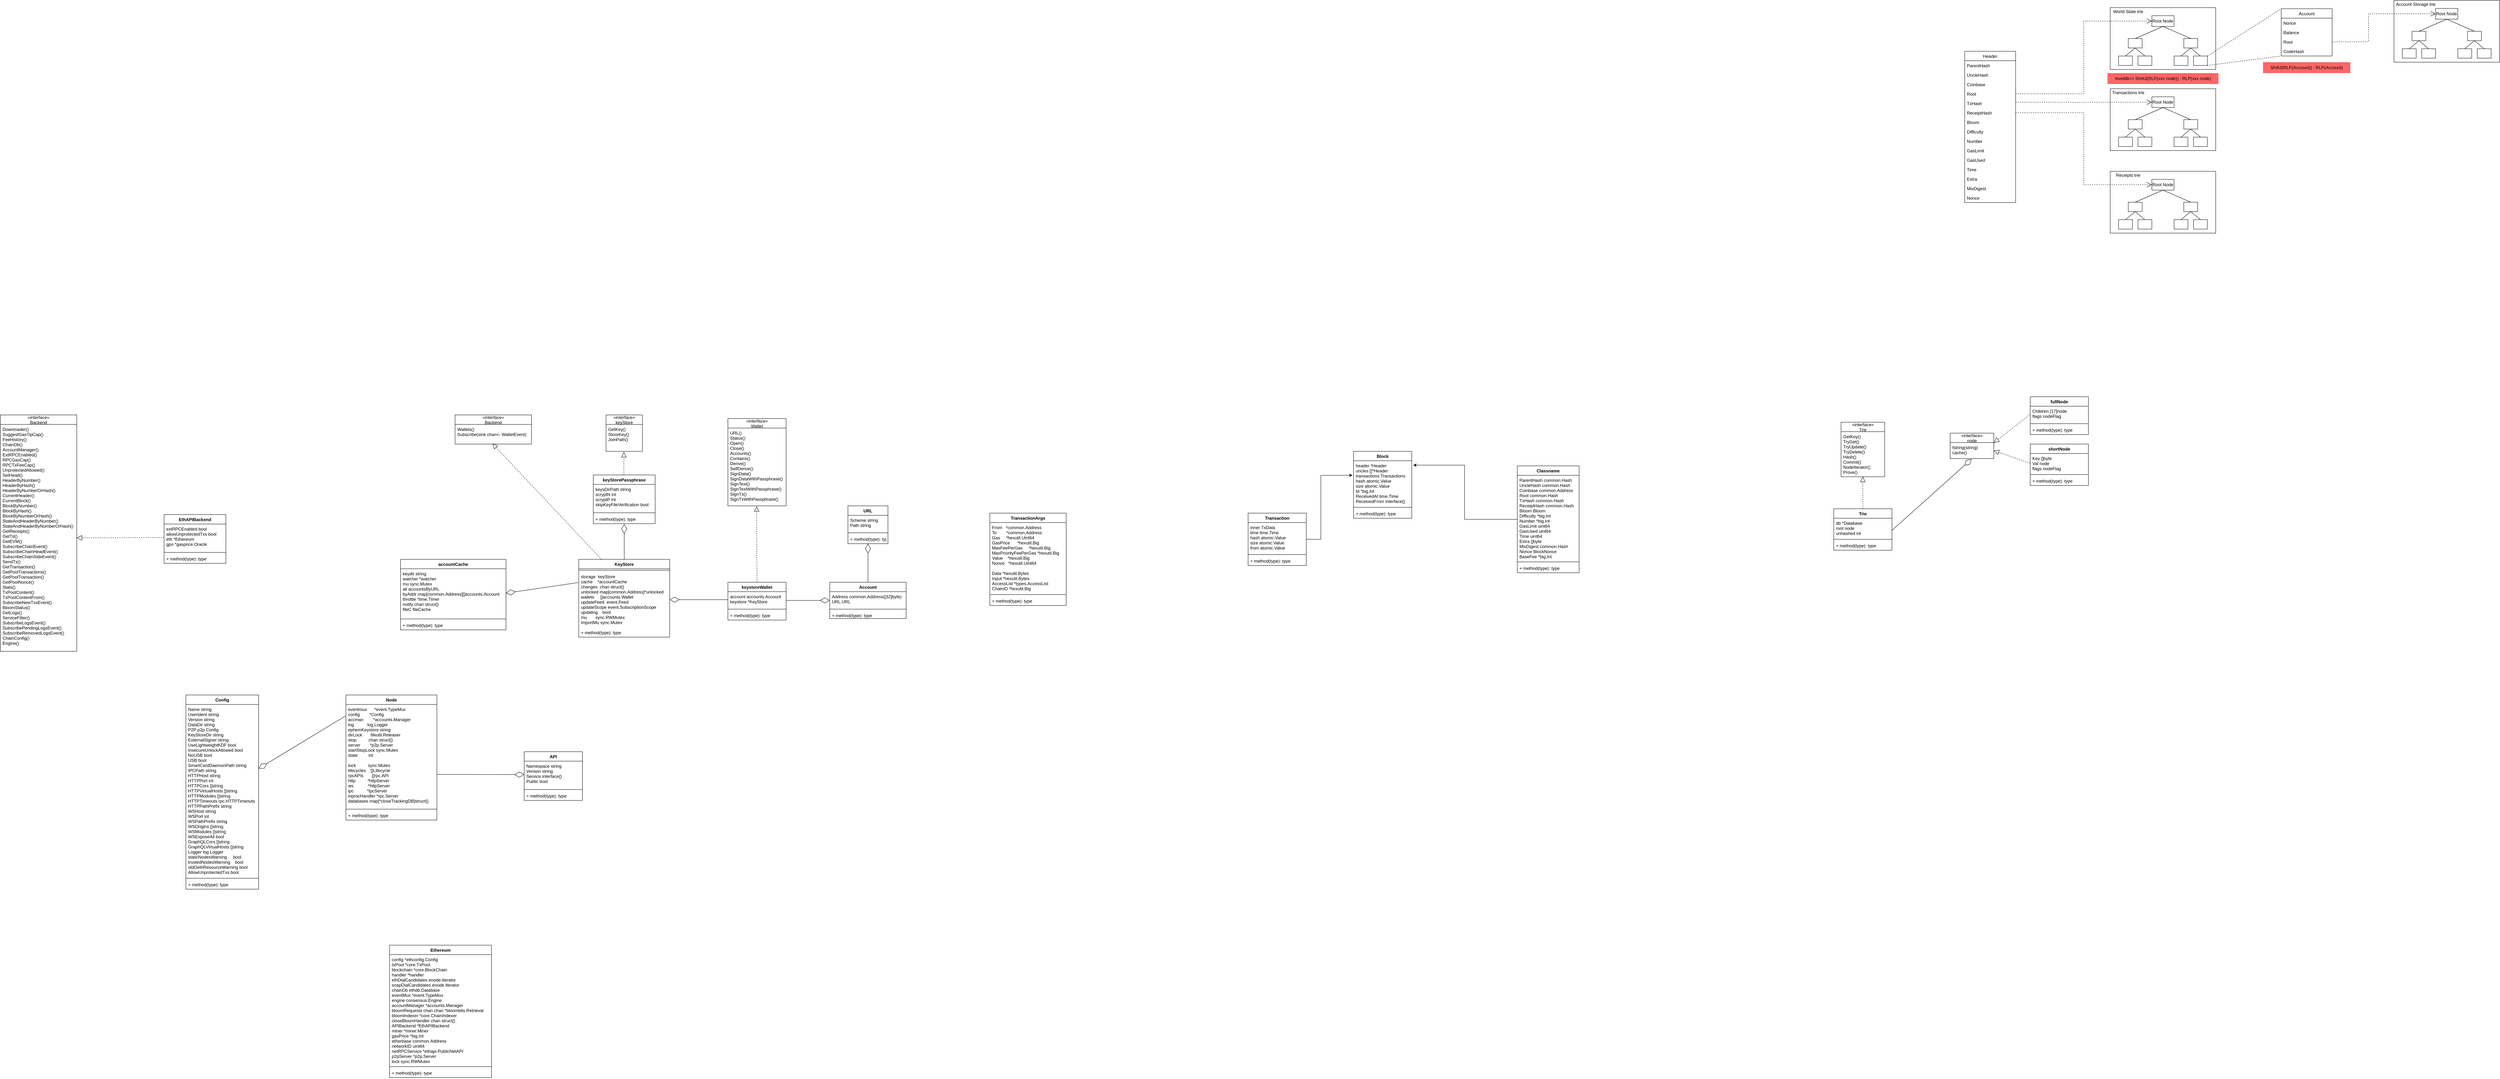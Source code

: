<mxfile version="15.7.0" type="github" pages="2">
  <diagram id="dX4XTRBZ6Wp5YaVVU2Ya" name="数据结构">
    <mxGraphModel dx="3736" dy="2791" grid="1" gridSize="10" guides="1" tooltips="1" connect="1" arrows="1" fold="1" page="1" pageScale="1" pageWidth="850" pageHeight="1100" math="0" shadow="0">
      <root>
        <mxCell id="0" />
        <mxCell id="1" parent="0" />
        <mxCell id="fBb_ADaK_HotsHeqHCVb-110" value="" style="group" vertex="1" connectable="0" parent="1">
          <mxGeometry x="3380" y="-887" width="290" height="170" as="geometry" />
        </mxCell>
        <mxCell id="fBb_ADaK_HotsHeqHCVb-111" value="" style="rounded=0;whiteSpace=wrap;html=1;" vertex="1" parent="fBb_ADaK_HotsHeqHCVb-110">
          <mxGeometry width="290" height="170" as="geometry" />
        </mxCell>
        <mxCell id="fBb_ADaK_HotsHeqHCVb-112" value="Root Node" style="rounded=0;whiteSpace=wrap;html=1;" vertex="1" parent="fBb_ADaK_HotsHeqHCVb-110">
          <mxGeometry x="114.474" y="22.174" width="61.053" height="29.565" as="geometry" />
        </mxCell>
        <mxCell id="fBb_ADaK_HotsHeqHCVb-113" value="" style="rounded=0;whiteSpace=wrap;html=1;" vertex="1" parent="fBb_ADaK_HotsHeqHCVb-110">
          <mxGeometry x="49.605" y="85" width="38.158" height="25.87" as="geometry" />
        </mxCell>
        <mxCell id="fBb_ADaK_HotsHeqHCVb-114" value="" style="rounded=0;whiteSpace=wrap;html=1;" vertex="1" parent="fBb_ADaK_HotsHeqHCVb-110">
          <mxGeometry x="202.237" y="85" width="38.158" height="25.87" as="geometry" />
        </mxCell>
        <mxCell id="fBb_ADaK_HotsHeqHCVb-115" value="" style="rounded=0;whiteSpace=wrap;html=1;" vertex="1" parent="fBb_ADaK_HotsHeqHCVb-110">
          <mxGeometry x="22.895" y="133.043" width="38.158" height="25.87" as="geometry" />
        </mxCell>
        <mxCell id="fBb_ADaK_HotsHeqHCVb-116" value="" style="rounded=0;whiteSpace=wrap;html=1;" vertex="1" parent="fBb_ADaK_HotsHeqHCVb-110">
          <mxGeometry x="76.316" y="133.043" width="38.158" height="25.87" as="geometry" />
        </mxCell>
        <mxCell id="fBb_ADaK_HotsHeqHCVb-117" value="" style="endArrow=none;html=1;rounded=0;entryX=0.5;entryY=1;entryDx=0;entryDy=0;exitX=0.5;exitY=0;exitDx=0;exitDy=0;" edge="1" parent="fBb_ADaK_HotsHeqHCVb-110" source="fBb_ADaK_HotsHeqHCVb-115" target="fBb_ADaK_HotsHeqHCVb-113">
          <mxGeometry width="50" height="50" relative="1" as="geometry">
            <mxPoint x="34.342" y="229.13" as="sourcePoint" />
            <mxPoint x="72.5" y="192.174" as="targetPoint" />
          </mxGeometry>
        </mxCell>
        <mxCell id="fBb_ADaK_HotsHeqHCVb-118" value="" style="endArrow=none;html=1;rounded=0;entryX=0.5;entryY=1;entryDx=0;entryDy=0;exitX=0.5;exitY=0;exitDx=0;exitDy=0;" edge="1" parent="fBb_ADaK_HotsHeqHCVb-110" source="fBb_ADaK_HotsHeqHCVb-116" target="fBb_ADaK_HotsHeqHCVb-113">
          <mxGeometry width="50" height="50" relative="1" as="geometry">
            <mxPoint x="49.605" y="206.957" as="sourcePoint" />
            <mxPoint x="87.763" y="170" as="targetPoint" />
          </mxGeometry>
        </mxCell>
        <mxCell id="fBb_ADaK_HotsHeqHCVb-119" value="" style="endArrow=none;html=1;rounded=0;entryX=0.5;entryY=1;entryDx=0;entryDy=0;exitX=0.5;exitY=0;exitDx=0;exitDy=0;" edge="1" parent="fBb_ADaK_HotsHeqHCVb-110" source="fBb_ADaK_HotsHeqHCVb-113" target="fBb_ADaK_HotsHeqHCVb-112">
          <mxGeometry width="50" height="50" relative="1" as="geometry">
            <mxPoint x="114.474" y="96.087" as="sourcePoint" />
            <mxPoint x="152.632" y="59.13" as="targetPoint" />
          </mxGeometry>
        </mxCell>
        <mxCell id="fBb_ADaK_HotsHeqHCVb-120" value="" style="endArrow=none;html=1;rounded=0;entryX=0.5;entryY=1;entryDx=0;entryDy=0;exitX=0.5;exitY=0;exitDx=0;exitDy=0;" edge="1" parent="fBb_ADaK_HotsHeqHCVb-110" source="fBb_ADaK_HotsHeqHCVb-114" target="fBb_ADaK_HotsHeqHCVb-112">
          <mxGeometry width="50" height="50" relative="1" as="geometry">
            <mxPoint x="122.105" y="110.87" as="sourcePoint" />
            <mxPoint x="160.263" y="73.913" as="targetPoint" />
          </mxGeometry>
        </mxCell>
        <mxCell id="fBb_ADaK_HotsHeqHCVb-121" value="" style="rounded=0;whiteSpace=wrap;html=1;" vertex="1" parent="fBb_ADaK_HotsHeqHCVb-110">
          <mxGeometry x="175.526" y="133.043" width="38.158" height="25.87" as="geometry" />
        </mxCell>
        <mxCell id="fBb_ADaK_HotsHeqHCVb-122" value="" style="rounded=0;whiteSpace=wrap;html=1;" vertex="1" parent="fBb_ADaK_HotsHeqHCVb-110">
          <mxGeometry x="228.947" y="133.043" width="38.158" height="25.87" as="geometry" />
        </mxCell>
        <mxCell id="fBb_ADaK_HotsHeqHCVb-123" value="" style="endArrow=none;html=1;rounded=0;entryX=0.5;entryY=1;entryDx=0;entryDy=0;exitX=0.5;exitY=0;exitDx=0;exitDy=0;" edge="1" parent="fBb_ADaK_HotsHeqHCVb-110" source="fBb_ADaK_HotsHeqHCVb-121" target="fBb_ADaK_HotsHeqHCVb-114">
          <mxGeometry width="50" height="50" relative="1" as="geometry">
            <mxPoint x="190.789" y="147.826" as="sourcePoint" />
            <mxPoint x="228.947" y="110.87" as="targetPoint" />
          </mxGeometry>
        </mxCell>
        <mxCell id="fBb_ADaK_HotsHeqHCVb-124" value="" style="endArrow=none;html=1;rounded=0;entryX=0.5;entryY=1;entryDx=0;entryDy=0;exitX=0.5;exitY=0;exitDx=0;exitDy=0;" edge="1" parent="fBb_ADaK_HotsHeqHCVb-110" source="fBb_ADaK_HotsHeqHCVb-122" target="fBb_ADaK_HotsHeqHCVb-114">
          <mxGeometry width="50" height="50" relative="1" as="geometry">
            <mxPoint x="213.684" y="251.304" as="sourcePoint" />
            <mxPoint x="251.842" y="214.348" as="targetPoint" />
          </mxGeometry>
        </mxCell>
        <mxCell id="fBb_ADaK_HotsHeqHCVb-125" value="Transactions trie" style="text;html=1;strokeColor=none;fillColor=none;align=center;verticalAlign=middle;whiteSpace=wrap;rounded=0;" vertex="1" parent="fBb_ADaK_HotsHeqHCVb-110">
          <mxGeometry width="99.211" height="22.174" as="geometry" />
        </mxCell>
        <mxCell id="fBb_ADaK_HotsHeqHCVb-109" value="" style="group" vertex="1" connectable="0" parent="1">
          <mxGeometry x="3380" y="-1110" width="290" height="170" as="geometry" />
        </mxCell>
        <mxCell id="fBb_ADaK_HotsHeqHCVb-75" value="" style="rounded=0;whiteSpace=wrap;html=1;" vertex="1" parent="fBb_ADaK_HotsHeqHCVb-109">
          <mxGeometry width="290" height="170" as="geometry" />
        </mxCell>
        <mxCell id="fBb_ADaK_HotsHeqHCVb-48" value="Root Node" style="rounded=0;whiteSpace=wrap;html=1;" vertex="1" parent="fBb_ADaK_HotsHeqHCVb-109">
          <mxGeometry x="114.474" y="22.174" width="61.053" height="29.565" as="geometry" />
        </mxCell>
        <mxCell id="fBb_ADaK_HotsHeqHCVb-55" value="" style="rounded=0;whiteSpace=wrap;html=1;" vertex="1" parent="fBb_ADaK_HotsHeqHCVb-109">
          <mxGeometry x="49.605" y="85" width="38.158" height="25.87" as="geometry" />
        </mxCell>
        <mxCell id="fBb_ADaK_HotsHeqHCVb-56" value="" style="rounded=0;whiteSpace=wrap;html=1;" vertex="1" parent="fBb_ADaK_HotsHeqHCVb-109">
          <mxGeometry x="202.237" y="85" width="38.158" height="25.87" as="geometry" />
        </mxCell>
        <mxCell id="fBb_ADaK_HotsHeqHCVb-57" value="" style="rounded=0;whiteSpace=wrap;html=1;" vertex="1" parent="fBb_ADaK_HotsHeqHCVb-109">
          <mxGeometry x="22.895" y="133.043" width="38.158" height="25.87" as="geometry" />
        </mxCell>
        <mxCell id="fBb_ADaK_HotsHeqHCVb-60" value="" style="rounded=0;whiteSpace=wrap;html=1;" vertex="1" parent="fBb_ADaK_HotsHeqHCVb-109">
          <mxGeometry x="76.316" y="133.043" width="38.158" height="25.87" as="geometry" />
        </mxCell>
        <mxCell id="fBb_ADaK_HotsHeqHCVb-63" value="" style="endArrow=none;html=1;rounded=0;entryX=0.5;entryY=1;entryDx=0;entryDy=0;exitX=0.5;exitY=0;exitDx=0;exitDy=0;" edge="1" parent="fBb_ADaK_HotsHeqHCVb-109" source="fBb_ADaK_HotsHeqHCVb-57" target="fBb_ADaK_HotsHeqHCVb-55">
          <mxGeometry width="50" height="50" relative="1" as="geometry">
            <mxPoint x="34.342" y="229.13" as="sourcePoint" />
            <mxPoint x="72.5" y="192.174" as="targetPoint" />
          </mxGeometry>
        </mxCell>
        <mxCell id="fBb_ADaK_HotsHeqHCVb-64" value="" style="endArrow=none;html=1;rounded=0;entryX=0.5;entryY=1;entryDx=0;entryDy=0;exitX=0.5;exitY=0;exitDx=0;exitDy=0;" edge="1" parent="fBb_ADaK_HotsHeqHCVb-109" source="fBb_ADaK_HotsHeqHCVb-60" target="fBb_ADaK_HotsHeqHCVb-55">
          <mxGeometry width="50" height="50" relative="1" as="geometry">
            <mxPoint x="49.605" y="206.957" as="sourcePoint" />
            <mxPoint x="87.763" y="170" as="targetPoint" />
          </mxGeometry>
        </mxCell>
        <mxCell id="fBb_ADaK_HotsHeqHCVb-68" value="" style="endArrow=none;html=1;rounded=0;entryX=0.5;entryY=1;entryDx=0;entryDy=0;exitX=0.5;exitY=0;exitDx=0;exitDy=0;" edge="1" parent="fBb_ADaK_HotsHeqHCVb-109" source="fBb_ADaK_HotsHeqHCVb-55" target="fBb_ADaK_HotsHeqHCVb-48">
          <mxGeometry width="50" height="50" relative="1" as="geometry">
            <mxPoint x="114.474" y="96.087" as="sourcePoint" />
            <mxPoint x="152.632" y="59.13" as="targetPoint" />
          </mxGeometry>
        </mxCell>
        <mxCell id="fBb_ADaK_HotsHeqHCVb-69" value="" style="endArrow=none;html=1;rounded=0;entryX=0.5;entryY=1;entryDx=0;entryDy=0;exitX=0.5;exitY=0;exitDx=0;exitDy=0;" edge="1" parent="fBb_ADaK_HotsHeqHCVb-109" source="fBb_ADaK_HotsHeqHCVb-56" target="fBb_ADaK_HotsHeqHCVb-48">
          <mxGeometry width="50" height="50" relative="1" as="geometry">
            <mxPoint x="122.105" y="110.87" as="sourcePoint" />
            <mxPoint x="160.263" y="73.913" as="targetPoint" />
          </mxGeometry>
        </mxCell>
        <mxCell id="fBb_ADaK_HotsHeqHCVb-71" value="" style="rounded=0;whiteSpace=wrap;html=1;" vertex="1" parent="fBb_ADaK_HotsHeqHCVb-109">
          <mxGeometry x="175.526" y="133.043" width="38.158" height="25.87" as="geometry" />
        </mxCell>
        <mxCell id="fBb_ADaK_HotsHeqHCVb-72" value="" style="rounded=0;whiteSpace=wrap;html=1;" vertex="1" parent="fBb_ADaK_HotsHeqHCVb-109">
          <mxGeometry x="228.947" y="133.043" width="38.158" height="25.87" as="geometry" />
        </mxCell>
        <mxCell id="fBb_ADaK_HotsHeqHCVb-73" value="" style="endArrow=none;html=1;rounded=0;entryX=0.5;entryY=1;entryDx=0;entryDy=0;exitX=0.5;exitY=0;exitDx=0;exitDy=0;" edge="1" parent="fBb_ADaK_HotsHeqHCVb-109" source="fBb_ADaK_HotsHeqHCVb-71" target="fBb_ADaK_HotsHeqHCVb-56">
          <mxGeometry width="50" height="50" relative="1" as="geometry">
            <mxPoint x="190.789" y="147.826" as="sourcePoint" />
            <mxPoint x="228.947" y="110.87" as="targetPoint" />
          </mxGeometry>
        </mxCell>
        <mxCell id="fBb_ADaK_HotsHeqHCVb-74" value="" style="endArrow=none;html=1;rounded=0;entryX=0.5;entryY=1;entryDx=0;entryDy=0;exitX=0.5;exitY=0;exitDx=0;exitDy=0;" edge="1" parent="fBb_ADaK_HotsHeqHCVb-109" source="fBb_ADaK_HotsHeqHCVb-72" target="fBb_ADaK_HotsHeqHCVb-56">
          <mxGeometry width="50" height="50" relative="1" as="geometry">
            <mxPoint x="213.684" y="251.304" as="sourcePoint" />
            <mxPoint x="251.842" y="214.348" as="targetPoint" />
          </mxGeometry>
        </mxCell>
        <mxCell id="fBb_ADaK_HotsHeqHCVb-76" value="World State trie" style="text;html=1;strokeColor=none;fillColor=none;align=center;verticalAlign=middle;whiteSpace=wrap;rounded=0;" vertex="1" parent="fBb_ADaK_HotsHeqHCVb-109">
          <mxGeometry width="99.211" height="22.174" as="geometry" />
        </mxCell>
        <mxCell id="URf5ottizoxrgOfwgMAj-5" value="Account" style="swimlane;fontStyle=1;align=center;verticalAlign=top;childLayout=stackLayout;horizontal=1;startSize=26;horizontalStack=0;resizeParent=1;resizeParentMax=0;resizeLast=0;collapsible=1;marginBottom=0;" parent="1" vertex="1">
          <mxGeometry x="-140" y="470" width="210" height="100" as="geometry" />
        </mxCell>
        <mxCell id="URf5ottizoxrgOfwgMAj-6" value="Address common.Address([32]byte)&#xa;URL     URL " style="text;strokeColor=none;fillColor=none;align=left;verticalAlign=top;spacingLeft=4;spacingRight=4;overflow=hidden;rotatable=0;points=[[0,0.5],[1,0.5]];portConstraint=eastwest;" parent="URf5ottizoxrgOfwgMAj-5" vertex="1">
          <mxGeometry y="26" width="210" height="44" as="geometry" />
        </mxCell>
        <mxCell id="URf5ottizoxrgOfwgMAj-7" value="" style="line;strokeWidth=1;fillColor=none;align=left;verticalAlign=middle;spacingTop=-1;spacingLeft=3;spacingRight=3;rotatable=0;labelPosition=right;points=[];portConstraint=eastwest;" parent="URf5ottizoxrgOfwgMAj-5" vertex="1">
          <mxGeometry y="70" width="210" height="8" as="geometry" />
        </mxCell>
        <mxCell id="URf5ottizoxrgOfwgMAj-8" value="+ method(type): type" style="text;strokeColor=none;fillColor=none;align=left;verticalAlign=top;spacingLeft=4;spacingRight=4;overflow=hidden;rotatable=0;points=[[0,0.5],[1,0.5]];portConstraint=eastwest;" parent="URf5ottizoxrgOfwgMAj-5" vertex="1">
          <mxGeometry y="78" width="210" height="22" as="geometry" />
        </mxCell>
        <mxCell id="URf5ottizoxrgOfwgMAj-9" value="URL" style="swimlane;fontStyle=1;align=center;verticalAlign=top;childLayout=stackLayout;horizontal=1;startSize=26;horizontalStack=0;resizeParent=1;resizeParentMax=0;resizeLast=0;collapsible=1;marginBottom=0;" parent="1" vertex="1">
          <mxGeometry x="-90" y="260" width="110" height="104" as="geometry" />
        </mxCell>
        <mxCell id="URf5ottizoxrgOfwgMAj-10" value="Scheme string&#xa;Path   string" style="text;strokeColor=none;fillColor=none;align=left;verticalAlign=top;spacingLeft=4;spacingRight=4;overflow=hidden;rotatable=0;points=[[0,0.5],[1,0.5]];portConstraint=eastwest;" parent="URf5ottizoxrgOfwgMAj-9" vertex="1">
          <mxGeometry y="26" width="110" height="44" as="geometry" />
        </mxCell>
        <mxCell id="URf5ottizoxrgOfwgMAj-11" value="" style="line;strokeWidth=1;fillColor=none;align=left;verticalAlign=middle;spacingTop=-1;spacingLeft=3;spacingRight=3;rotatable=0;labelPosition=right;points=[];portConstraint=eastwest;" parent="URf5ottizoxrgOfwgMAj-9" vertex="1">
          <mxGeometry y="70" width="110" height="8" as="geometry" />
        </mxCell>
        <mxCell id="URf5ottizoxrgOfwgMAj-12" value="+ method(type): type" style="text;strokeColor=none;fillColor=none;align=left;verticalAlign=top;spacingLeft=4;spacingRight=4;overflow=hidden;rotatable=0;points=[[0,0.5],[1,0.5]];portConstraint=eastwest;" parent="URf5ottizoxrgOfwgMAj-9" vertex="1">
          <mxGeometry y="78" width="110" height="26" as="geometry" />
        </mxCell>
        <mxCell id="URf5ottizoxrgOfwgMAj-14" value="TransactionArgs" style="swimlane;fontStyle=1;align=center;verticalAlign=top;childLayout=stackLayout;horizontal=1;startSize=26;horizontalStack=0;resizeParent=1;resizeParentMax=0;resizeLast=0;collapsible=1;marginBottom=0;" parent="1" vertex="1">
          <mxGeometry x="300" y="280" width="210" height="254" as="geometry" />
        </mxCell>
        <mxCell id="URf5ottizoxrgOfwgMAj-15" value="From   *common.Address&#xa;To        *common.Address&#xa;Gas     *hexutil.Uint64&#xa;GasPrice      *hexutil.Big   &#xa;MaxFeePerGas     *hexutil.Big   &#xa;MaxPriorityFeePerGas *hexutil.Big   &#xa;Value    *hexutil.Big   &#xa;Nonce   *hexutil.Uint64&#xa;&#xa;Data  *hexutil.Bytes&#xa;Input *hexutil.Bytes&#xa;AccessList *types.AccessList&#xa;ChainID    *hexutil.Big" style="text;strokeColor=none;fillColor=none;align=left;verticalAlign=top;spacingLeft=4;spacingRight=4;overflow=hidden;rotatable=0;points=[[0,0.5],[1,0.5]];portConstraint=eastwest;" parent="URf5ottizoxrgOfwgMAj-14" vertex="1">
          <mxGeometry y="26" width="210" height="194" as="geometry" />
        </mxCell>
        <mxCell id="URf5ottizoxrgOfwgMAj-16" value="" style="line;strokeWidth=1;fillColor=none;align=left;verticalAlign=middle;spacingTop=-1;spacingLeft=3;spacingRight=3;rotatable=0;labelPosition=right;points=[];portConstraint=eastwest;" parent="URf5ottizoxrgOfwgMAj-14" vertex="1">
          <mxGeometry y="220" width="210" height="8" as="geometry" />
        </mxCell>
        <mxCell id="URf5ottizoxrgOfwgMAj-17" value="+ method(type): type" style="text;strokeColor=none;fillColor=none;align=left;verticalAlign=top;spacingLeft=4;spacingRight=4;overflow=hidden;rotatable=0;points=[[0,0.5],[1,0.5]];portConstraint=eastwest;" parent="URf5ottizoxrgOfwgMAj-14" vertex="1">
          <mxGeometry y="228" width="210" height="26" as="geometry" />
        </mxCell>
        <mxCell id="URf5ottizoxrgOfwgMAj-18" value="Block" style="swimlane;fontStyle=1;align=center;verticalAlign=top;childLayout=stackLayout;horizontal=1;startSize=26;horizontalStack=0;resizeParent=1;resizeParentMax=0;resizeLast=0;collapsible=1;marginBottom=0;" parent="1" vertex="1">
          <mxGeometry x="1300" y="110" width="160" height="184" as="geometry" />
        </mxCell>
        <mxCell id="URf5ottizoxrgOfwgMAj-19" value="header       *Header&#xa;    uncles       []*Header&#xa;    transactions Transactions&#xa;hash atomic.Value&#xa;    size atomic.Value&#xa;td *big.Int&#xa;ReceivedAt   time.Time&#xa;    ReceivedFrom interface{}" style="text;strokeColor=none;fillColor=none;align=left;verticalAlign=top;spacingLeft=4;spacingRight=4;overflow=hidden;rotatable=0;points=[[0,0.5],[1,0.5]];portConstraint=eastwest;" parent="URf5ottizoxrgOfwgMAj-18" vertex="1">
          <mxGeometry y="26" width="160" height="124" as="geometry" />
        </mxCell>
        <mxCell id="URf5ottizoxrgOfwgMAj-20" value="" style="line;strokeWidth=1;fillColor=none;align=left;verticalAlign=middle;spacingTop=-1;spacingLeft=3;spacingRight=3;rotatable=0;labelPosition=right;points=[];portConstraint=eastwest;" parent="URf5ottizoxrgOfwgMAj-18" vertex="1">
          <mxGeometry y="150" width="160" height="8" as="geometry" />
        </mxCell>
        <mxCell id="URf5ottizoxrgOfwgMAj-21" value="+ method(type): type" style="text;strokeColor=none;fillColor=none;align=left;verticalAlign=top;spacingLeft=4;spacingRight=4;overflow=hidden;rotatable=0;points=[[0,0.5],[1,0.5]];portConstraint=eastwest;" parent="URf5ottizoxrgOfwgMAj-18" vertex="1">
          <mxGeometry y="158" width="160" height="26" as="geometry" />
        </mxCell>
        <mxCell id="URf5ottizoxrgOfwgMAj-26" style="edgeStyle=orthogonalEdgeStyle;rounded=0;orthogonalLoop=1;jettySize=auto;html=1;entryX=1.025;entryY=0.097;entryDx=0;entryDy=0;entryPerimeter=0;" parent="1" source="URf5ottizoxrgOfwgMAj-22" target="URf5ottizoxrgOfwgMAj-19" edge="1">
          <mxGeometry relative="1" as="geometry" />
        </mxCell>
        <mxCell id="URf5ottizoxrgOfwgMAj-22" value="Classname" style="swimlane;fontStyle=1;align=center;verticalAlign=top;childLayout=stackLayout;horizontal=1;startSize=26;horizontalStack=0;resizeParent=1;resizeParentMax=0;resizeLast=0;collapsible=1;marginBottom=0;" parent="1" vertex="1">
          <mxGeometry x="1750" y="150" width="170" height="294" as="geometry" />
        </mxCell>
        <mxCell id="URf5ottizoxrgOfwgMAj-23" value="    ParentHash  common.Hash &#xa;    UncleHash   common.Hash &#xa;    Coinbase    common.Address &#xa;    Root        common.Hash &#xa;    TxHash      common.Hash &#xa;    ReceiptHash common.Hash &#xa;    Bloom       Bloom &#xa;    Difficulty  *big.Int&#xa;    Number      *big.Int &#xa;    GasLimit    uint64&#xa;    GasUsed     uint64 &#xa;    Time        uint64&#xa;    Extra       []byte&#xa;    MixDigest   common.Hash &#xa;    Nonce       BlockNonce &#xa;BaseFee *big.Int &#xa;" style="text;strokeColor=none;fillColor=none;align=left;verticalAlign=top;spacingLeft=4;spacingRight=4;overflow=hidden;rotatable=0;points=[[0,0.5],[1,0.5]];portConstraint=eastwest;" parent="URf5ottizoxrgOfwgMAj-22" vertex="1">
          <mxGeometry y="26" width="170" height="234" as="geometry" />
        </mxCell>
        <mxCell id="URf5ottizoxrgOfwgMAj-24" value="" style="line;strokeWidth=1;fillColor=none;align=left;verticalAlign=middle;spacingTop=-1;spacingLeft=3;spacingRight=3;rotatable=0;labelPosition=right;points=[];portConstraint=eastwest;" parent="URf5ottizoxrgOfwgMAj-22" vertex="1">
          <mxGeometry y="260" width="170" height="8" as="geometry" />
        </mxCell>
        <mxCell id="URf5ottizoxrgOfwgMAj-25" value="+ method(type): type" style="text;strokeColor=none;fillColor=none;align=left;verticalAlign=top;spacingLeft=4;spacingRight=4;overflow=hidden;rotatable=0;points=[[0,0.5],[1,0.5]];portConstraint=eastwest;" parent="URf5ottizoxrgOfwgMAj-22" vertex="1">
          <mxGeometry y="268" width="170" height="26" as="geometry" />
        </mxCell>
        <mxCell id="URf5ottizoxrgOfwgMAj-32" style="edgeStyle=orthogonalEdgeStyle;rounded=0;orthogonalLoop=1;jettySize=auto;html=1;entryX=-0.019;entryY=0.323;entryDx=0;entryDy=0;entryPerimeter=0;" parent="1" source="URf5ottizoxrgOfwgMAj-27" target="URf5ottizoxrgOfwgMAj-19" edge="1">
          <mxGeometry relative="1" as="geometry">
            <Array as="points">
              <mxPoint x="1210" y="352" />
              <mxPoint x="1210" y="176" />
            </Array>
          </mxGeometry>
        </mxCell>
        <mxCell id="URf5ottizoxrgOfwgMAj-27" value="Transaction" style="swimlane;fontStyle=1;align=center;verticalAlign=top;childLayout=stackLayout;horizontal=1;startSize=26;horizontalStack=0;resizeParent=1;resizeParentMax=0;resizeLast=0;collapsible=1;marginBottom=0;" parent="1" vertex="1">
          <mxGeometry x="1010" y="280" width="160" height="144" as="geometry" />
        </mxCell>
        <mxCell id="URf5ottizoxrgOfwgMAj-28" value="inner TxData&#xa;time  time.Time&#xa;hash atomic.Value&#xa;    size atomic.Value&#xa;    from atomic.Value" style="text;strokeColor=none;fillColor=none;align=left;verticalAlign=top;spacingLeft=4;spacingRight=4;overflow=hidden;rotatable=0;points=[[0,0.5],[1,0.5]];portConstraint=eastwest;" parent="URf5ottizoxrgOfwgMAj-27" vertex="1">
          <mxGeometry y="26" width="160" height="84" as="geometry" />
        </mxCell>
        <mxCell id="URf5ottizoxrgOfwgMAj-29" value="" style="line;strokeWidth=1;fillColor=none;align=left;verticalAlign=middle;spacingTop=-1;spacingLeft=3;spacingRight=3;rotatable=0;labelPosition=right;points=[];portConstraint=eastwest;" parent="URf5ottizoxrgOfwgMAj-27" vertex="1">
          <mxGeometry y="110" width="160" height="8" as="geometry" />
        </mxCell>
        <mxCell id="URf5ottizoxrgOfwgMAj-30" value="+ method(type): type" style="text;strokeColor=none;fillColor=none;align=left;verticalAlign=top;spacingLeft=4;spacingRight=4;overflow=hidden;rotatable=0;points=[[0,0.5],[1,0.5]];portConstraint=eastwest;" parent="URf5ottizoxrgOfwgMAj-27" vertex="1">
          <mxGeometry y="118" width="160" height="26" as="geometry" />
        </mxCell>
        <mxCell id="URf5ottizoxrgOfwgMAj-34" value="«interface»&#xa;Wallet" style="swimlane;fontStyle=0;childLayout=stackLayout;horizontal=1;startSize=26;fillColor=none;horizontalStack=0;resizeParent=1;resizeParentMax=0;resizeLast=0;collapsible=1;marginBottom=0;" parent="1" vertex="1">
          <mxGeometry x="-420" y="20" width="160" height="240" as="geometry" />
        </mxCell>
        <mxCell id="URf5ottizoxrgOfwgMAj-35" value="URL() &#xa;Status()&#xa;Open() &#xa;Close() &#xa;Accounts()&#xa;Contains()&#xa;Derive()&#xa;SelfDerive()&#xa;SignData()&#xa;SignDataWithPassphrase()&#xa;SignText()&#xa;SignTextWithPassphrase()&#xa;SignTx()&#xa;SignTxWithPassphrase()&#xa;" style="text;strokeColor=none;fillColor=none;align=left;verticalAlign=top;spacingLeft=4;spacingRight=4;overflow=hidden;rotatable=0;points=[[0,0.5],[1,0.5]];portConstraint=eastwest;" parent="URf5ottizoxrgOfwgMAj-34" vertex="1">
          <mxGeometry y="26" width="160" height="214" as="geometry" />
        </mxCell>
        <mxCell id="URf5ottizoxrgOfwgMAj-42" value="keystoreWallet" style="swimlane;fontStyle=1;align=center;verticalAlign=top;childLayout=stackLayout;horizontal=1;startSize=26;horizontalStack=0;resizeParent=1;resizeParentMax=0;resizeLast=0;collapsible=1;marginBottom=0;" parent="1" vertex="1">
          <mxGeometry x="-420" y="470" width="160" height="104" as="geometry" />
        </mxCell>
        <mxCell id="URf5ottizoxrgOfwgMAj-43" value="account  accounts.Account&#xa;keystore *KeyStore" style="text;strokeColor=none;fillColor=none;align=left;verticalAlign=top;spacingLeft=4;spacingRight=4;overflow=hidden;rotatable=0;points=[[0,0.5],[1,0.5]];portConstraint=eastwest;" parent="URf5ottizoxrgOfwgMAj-42" vertex="1">
          <mxGeometry y="26" width="160" height="44" as="geometry" />
        </mxCell>
        <mxCell id="URf5ottizoxrgOfwgMAj-71" value="" style="endArrow=diamondThin;endFill=0;endSize=24;html=1;rounded=0;" parent="URf5ottizoxrgOfwgMAj-42" edge="1">
          <mxGeometry width="160" relative="1" as="geometry">
            <mxPoint x="160" y="50" as="sourcePoint" />
            <mxPoint x="280" y="50" as="targetPoint" />
          </mxGeometry>
        </mxCell>
        <mxCell id="URf5ottizoxrgOfwgMAj-44" value="" style="line;strokeWidth=1;fillColor=none;align=left;verticalAlign=middle;spacingTop=-1;spacingLeft=3;spacingRight=3;rotatable=0;labelPosition=right;points=[];portConstraint=eastwest;" parent="URf5ottizoxrgOfwgMAj-42" vertex="1">
          <mxGeometry y="70" width="160" height="8" as="geometry" />
        </mxCell>
        <mxCell id="URf5ottizoxrgOfwgMAj-45" value="+ method(type): type" style="text;strokeColor=none;fillColor=none;align=left;verticalAlign=top;spacingLeft=4;spacingRight=4;overflow=hidden;rotatable=0;points=[[0,0.5],[1,0.5]];portConstraint=eastwest;" parent="URf5ottizoxrgOfwgMAj-42" vertex="1">
          <mxGeometry y="78" width="160" height="26" as="geometry" />
        </mxCell>
        <mxCell id="URf5ottizoxrgOfwgMAj-46" value="" style="endArrow=block;dashed=1;endFill=0;endSize=12;html=1;rounded=0;exitX=0.5;exitY=0;exitDx=0;exitDy=0;entryX=0.494;entryY=1.005;entryDx=0;entryDy=0;entryPerimeter=0;" parent="1" source="URf5ottizoxrgOfwgMAj-42" target="URf5ottizoxrgOfwgMAj-35" edge="1">
          <mxGeometry width="160" relative="1" as="geometry">
            <mxPoint x="-400" y="410" as="sourcePoint" />
            <mxPoint x="-240" y="410" as="targetPoint" />
          </mxGeometry>
        </mxCell>
        <mxCell id="URf5ottizoxrgOfwgMAj-47" value="KeyStore" style="swimlane;fontStyle=1;align=center;verticalAlign=top;childLayout=stackLayout;horizontal=1;startSize=26;horizontalStack=0;resizeParent=1;resizeParentMax=0;resizeLast=0;collapsible=1;marginBottom=0;" parent="1" vertex="1">
          <mxGeometry x="-830" y="407" width="250" height="214" as="geometry" />
        </mxCell>
        <mxCell id="URf5ottizoxrgOfwgMAj-49" value="" style="line;strokeWidth=1;fillColor=none;align=left;verticalAlign=middle;spacingTop=-1;spacingLeft=3;spacingRight=3;rotatable=0;labelPosition=right;points=[];portConstraint=eastwest;" parent="URf5ottizoxrgOfwgMAj-47" vertex="1">
          <mxGeometry y="26" width="250" height="8" as="geometry" />
        </mxCell>
        <mxCell id="URf5ottizoxrgOfwgMAj-48" value=" storage  keyStore                     &#xa; cache    *accountCache                &#xa; changes  chan struct{}                &#xa; unlocked map[common.Address]*unlocked &#xa; wallets     []accounts.Wallet       &#xa; updateFeed  event.Feed              &#xa; updateScope event.SubscriptionScope &#xa; updating    bool           &#xa; mu       sync.RWMutex&#xa; importMu sync.Mutex " style="text;strokeColor=none;fillColor=none;align=left;verticalAlign=top;spacingLeft=4;spacingRight=4;overflow=hidden;rotatable=0;points=[[0,0.5],[1,0.5]];portConstraint=eastwest;" parent="URf5ottizoxrgOfwgMAj-47" vertex="1">
          <mxGeometry y="34" width="250" height="154" as="geometry" />
        </mxCell>
        <mxCell id="URf5ottizoxrgOfwgMAj-50" value="+ method(type): type" style="text;strokeColor=none;fillColor=none;align=left;verticalAlign=top;spacingLeft=4;spacingRight=4;overflow=hidden;rotatable=0;points=[[0,0.5],[1,0.5]];portConstraint=eastwest;" parent="URf5ottizoxrgOfwgMAj-47" vertex="1">
          <mxGeometry y="188" width="250" height="26" as="geometry" />
        </mxCell>
        <mxCell id="URf5ottizoxrgOfwgMAj-54" value="" style="endArrow=diamondThin;endFill=0;endSize=24;html=1;rounded=0;entryX=1;entryY=0.5;entryDx=0;entryDy=0;exitX=0;exitY=0.5;exitDx=0;exitDy=0;" parent="1" source="URf5ottizoxrgOfwgMAj-43" target="URf5ottizoxrgOfwgMAj-48" edge="1">
          <mxGeometry width="160" relative="1" as="geometry">
            <mxPoint x="-560" y="600" as="sourcePoint" />
            <mxPoint x="-400" y="600" as="targetPoint" />
          </mxGeometry>
        </mxCell>
        <mxCell id="URf5ottizoxrgOfwgMAj-55" value="«interface»&#xa;keyStore" style="swimlane;fontStyle=0;childLayout=stackLayout;horizontal=1;startSize=26;fillColor=none;horizontalStack=0;resizeParent=1;resizeParentMax=0;resizeLast=0;collapsible=1;marginBottom=0;" parent="1" vertex="1">
          <mxGeometry x="-755" y="10" width="100" height="100" as="geometry" />
        </mxCell>
        <mxCell id="URf5ottizoxrgOfwgMAj-56" value="GetKey() &#xa;StoreKey()&#xa;JoinPath() &#xa;&#xa;" style="text;strokeColor=none;fillColor=none;align=left;verticalAlign=top;spacingLeft=4;spacingRight=4;overflow=hidden;rotatable=0;points=[[0,0.5],[1,0.5]];portConstraint=eastwest;" parent="URf5ottizoxrgOfwgMAj-55" vertex="1">
          <mxGeometry y="26" width="100" height="74" as="geometry" />
        </mxCell>
        <mxCell id="URf5ottizoxrgOfwgMAj-57" value="keyStorePassphrase" style="swimlane;fontStyle=1;align=center;verticalAlign=top;childLayout=stackLayout;horizontal=1;startSize=26;horizontalStack=0;resizeParent=1;resizeParentMax=0;resizeLast=0;collapsible=1;marginBottom=0;" parent="1" vertex="1">
          <mxGeometry x="-790" y="175" width="170" height="134" as="geometry" />
        </mxCell>
        <mxCell id="URf5ottizoxrgOfwgMAj-61" value="" style="endArrow=block;dashed=1;endFill=0;endSize=12;html=1;rounded=0;entryX=0.49;entryY=1.027;entryDx=0;entryDy=0;entryPerimeter=0;" parent="URf5ottizoxrgOfwgMAj-57" target="URf5ottizoxrgOfwgMAj-56" edge="1">
          <mxGeometry width="160" relative="1" as="geometry">
            <mxPoint x="84" as="sourcePoint" />
            <mxPoint x="240" as="targetPoint" />
          </mxGeometry>
        </mxCell>
        <mxCell id="URf5ottizoxrgOfwgMAj-58" value="keysDirPath string&#xa;    scryptN     int&#xa;    scryptP     int&#xa;skipKeyFileVerification bool" style="text;strokeColor=none;fillColor=none;align=left;verticalAlign=top;spacingLeft=4;spacingRight=4;overflow=hidden;rotatable=0;points=[[0,0.5],[1,0.5]];portConstraint=eastwest;" parent="URf5ottizoxrgOfwgMAj-57" vertex="1">
          <mxGeometry y="26" width="170" height="74" as="geometry" />
        </mxCell>
        <mxCell id="URf5ottizoxrgOfwgMAj-59" value="" style="line;strokeWidth=1;fillColor=none;align=left;verticalAlign=middle;spacingTop=-1;spacingLeft=3;spacingRight=3;rotatable=0;labelPosition=right;points=[];portConstraint=eastwest;" parent="URf5ottizoxrgOfwgMAj-57" vertex="1">
          <mxGeometry y="100" width="170" height="8" as="geometry" />
        </mxCell>
        <mxCell id="URf5ottizoxrgOfwgMAj-60" value="+ method(type): type" style="text;strokeColor=none;fillColor=none;align=left;verticalAlign=top;spacingLeft=4;spacingRight=4;overflow=hidden;rotatable=0;points=[[0,0.5],[1,0.5]];portConstraint=eastwest;" parent="URf5ottizoxrgOfwgMAj-57" vertex="1">
          <mxGeometry y="108" width="170" height="26" as="geometry" />
        </mxCell>
        <mxCell id="URf5ottizoxrgOfwgMAj-62" value="" style="endArrow=diamondThin;endFill=0;endSize=24;html=1;rounded=0;exitX=0.5;exitY=0;exitDx=0;exitDy=0;" parent="1" source="URf5ottizoxrgOfwgMAj-47" edge="1">
          <mxGeometry width="160" relative="1" as="geometry">
            <mxPoint x="-490" y="351.5" as="sourcePoint" />
            <mxPoint x="-705" y="310" as="targetPoint" />
          </mxGeometry>
        </mxCell>
        <mxCell id="URf5ottizoxrgOfwgMAj-63" value="«interface»&#xa;Backend" style="swimlane;fontStyle=0;childLayout=stackLayout;horizontal=1;startSize=26;fillColor=none;horizontalStack=0;resizeParent=1;resizeParentMax=0;resizeLast=0;collapsible=1;marginBottom=0;" parent="1" vertex="1">
          <mxGeometry x="-1170" y="10" width="210" height="80" as="geometry" />
        </mxCell>
        <mxCell id="URf5ottizoxrgOfwgMAj-64" value="Wallets()&#xa;Subscribe(sink chan&lt;- WalletEvent)" style="text;strokeColor=none;fillColor=none;align=left;verticalAlign=top;spacingLeft=4;spacingRight=4;overflow=hidden;rotatable=0;points=[[0,0.5],[1,0.5]];portConstraint=eastwest;" parent="URf5ottizoxrgOfwgMAj-63" vertex="1">
          <mxGeometry y="26" width="210" height="54" as="geometry" />
        </mxCell>
        <mxCell id="URf5ottizoxrgOfwgMAj-65" value="" style="endArrow=block;dashed=1;endFill=0;endSize=12;html=1;rounded=0;entryX=0.49;entryY=0.981;entryDx=0;entryDy=0;entryPerimeter=0;exitX=0.25;exitY=0;exitDx=0;exitDy=0;" parent="1" source="URf5ottizoxrgOfwgMAj-47" target="URf5ottizoxrgOfwgMAj-64" edge="1">
          <mxGeometry width="160" relative="1" as="geometry">
            <mxPoint x="-950" y="340" as="sourcePoint" />
            <mxPoint x="-790" y="340" as="targetPoint" />
          </mxGeometry>
        </mxCell>
        <mxCell id="URf5ottizoxrgOfwgMAj-66" value="accountCache" style="swimlane;fontStyle=1;align=center;verticalAlign=top;childLayout=stackLayout;horizontal=1;startSize=26;horizontalStack=0;resizeParent=1;resizeParentMax=0;resizeLast=0;collapsible=1;marginBottom=0;" parent="1" vertex="1">
          <mxGeometry x="-1320" y="407" width="290" height="194" as="geometry" />
        </mxCell>
        <mxCell id="URf5ottizoxrgOfwgMAj-67" value="keydir   string&#xa;    watcher  *watcher&#xa;    mu       sync.Mutex&#xa;    all      accountsByURL&#xa;    byAddr   map[common.Address][]accounts.Account&#xa;    throttle *time.Timer&#xa;    notify   chan struct{}&#xa;    fileC    fileCache" style="text;strokeColor=none;fillColor=none;align=left;verticalAlign=top;spacingLeft=4;spacingRight=4;overflow=hidden;rotatable=0;points=[[0,0.5],[1,0.5]];portConstraint=eastwest;" parent="URf5ottizoxrgOfwgMAj-66" vertex="1">
          <mxGeometry y="26" width="290" height="134" as="geometry" />
        </mxCell>
        <mxCell id="URf5ottizoxrgOfwgMAj-68" value="" style="line;strokeWidth=1;fillColor=none;align=left;verticalAlign=middle;spacingTop=-1;spacingLeft=3;spacingRight=3;rotatable=0;labelPosition=right;points=[];portConstraint=eastwest;" parent="URf5ottizoxrgOfwgMAj-66" vertex="1">
          <mxGeometry y="160" width="290" height="8" as="geometry" />
        </mxCell>
        <mxCell id="URf5ottizoxrgOfwgMAj-69" value="+ method(type): type" style="text;strokeColor=none;fillColor=none;align=left;verticalAlign=top;spacingLeft=4;spacingRight=4;overflow=hidden;rotatable=0;points=[[0,0.5],[1,0.5]];portConstraint=eastwest;" parent="URf5ottizoxrgOfwgMAj-66" vertex="1">
          <mxGeometry y="168" width="290" height="26" as="geometry" />
        </mxCell>
        <mxCell id="URf5ottizoxrgOfwgMAj-70" value="" style="endArrow=diamondThin;endFill=0;endSize=24;html=1;rounded=0;exitX=-0.008;exitY=0.195;exitDx=0;exitDy=0;exitPerimeter=0;entryX=1;entryY=0.5;entryDx=0;entryDy=0;" parent="1" source="URf5ottizoxrgOfwgMAj-48" target="URf5ottizoxrgOfwgMAj-67" edge="1">
          <mxGeometry width="160" relative="1" as="geometry">
            <mxPoint x="-1010" y="480" as="sourcePoint" />
            <mxPoint x="-1000" y="590" as="targetPoint" />
          </mxGeometry>
        </mxCell>
        <mxCell id="URf5ottizoxrgOfwgMAj-72" value="" style="endArrow=diamondThin;endFill=0;endSize=24;html=1;rounded=0;" parent="1" target="URf5ottizoxrgOfwgMAj-12" edge="1">
          <mxGeometry width="160" relative="1" as="geometry">
            <mxPoint x="-35" y="470" as="sourcePoint" />
            <mxPoint x="-35" y="410" as="targetPoint" />
          </mxGeometry>
        </mxCell>
        <mxCell id="URf5ottizoxrgOfwgMAj-73" value="Node" style="swimlane;fontStyle=1;align=center;verticalAlign=top;childLayout=stackLayout;horizontal=1;startSize=26;horizontalStack=0;resizeParent=1;resizeParentMax=0;resizeLast=0;collapsible=1;marginBottom=0;" parent="1" vertex="1">
          <mxGeometry x="-1470" y="780" width="250" height="344" as="geometry" />
        </mxCell>
        <mxCell id="URf5ottizoxrgOfwgMAj-74" value="eventmux      *event.TypeMux&#xa;config        *Config&#xa;accman        *accounts.Manager&#xa;log           log.Logger&#xa;ephemKeystore string            &#xa;dirLock       fileutil.Releaser &#xa;stop          chan struct{}    &#xa;server        *p2p.Server       &#xa;startStopLock sync.Mutex        &#xa;state         int              &#xa;&#xa;lock          sync.Mutex&#xa;lifecycles    []Lifecycle &#xa;rpcAPIs       []rpc.API   &#xa;http          *httpServer &#xa;ws            *httpServer&#xa;ipc           *ipcServer  &#xa;inprocHandler *rpc.Server &#xa;databases map[*closeTrackingDB]struct{} " style="text;strokeColor=none;fillColor=none;align=left;verticalAlign=top;spacingLeft=4;spacingRight=4;overflow=hidden;rotatable=0;points=[[0,0.5],[1,0.5]];portConstraint=eastwest;" parent="URf5ottizoxrgOfwgMAj-73" vertex="1">
          <mxGeometry y="26" width="250" height="284" as="geometry" />
        </mxCell>
        <mxCell id="URf5ottizoxrgOfwgMAj-75" value="" style="line;strokeWidth=1;fillColor=none;align=left;verticalAlign=middle;spacingTop=-1;spacingLeft=3;spacingRight=3;rotatable=0;labelPosition=right;points=[];portConstraint=eastwest;" parent="URf5ottizoxrgOfwgMAj-73" vertex="1">
          <mxGeometry y="310" width="250" height="8" as="geometry" />
        </mxCell>
        <mxCell id="URf5ottizoxrgOfwgMAj-76" value="+ method(type): type" style="text;strokeColor=none;fillColor=none;align=left;verticalAlign=top;spacingLeft=4;spacingRight=4;overflow=hidden;rotatable=0;points=[[0,0.5],[1,0.5]];portConstraint=eastwest;" parent="URf5ottizoxrgOfwgMAj-73" vertex="1">
          <mxGeometry y="318" width="250" height="26" as="geometry" />
        </mxCell>
        <mxCell id="URf5ottizoxrgOfwgMAj-77" value="API" style="swimlane;fontStyle=1;align=center;verticalAlign=top;childLayout=stackLayout;horizontal=1;startSize=26;horizontalStack=0;resizeParent=1;resizeParentMax=0;resizeLast=0;collapsible=1;marginBottom=0;" parent="1" vertex="1">
          <mxGeometry x="-980" y="936" width="160" height="134" as="geometry" />
        </mxCell>
        <mxCell id="URf5ottizoxrgOfwgMAj-78" value="Namespace string &#xa;Version   string &#xa;Service   interface{}&#xa;Public    bool&#xa;" style="text;strokeColor=none;fillColor=none;align=left;verticalAlign=top;spacingLeft=4;spacingRight=4;overflow=hidden;rotatable=0;points=[[0,0.5],[1,0.5]];portConstraint=eastwest;" parent="URf5ottizoxrgOfwgMAj-77" vertex="1">
          <mxGeometry y="26" width="160" height="74" as="geometry" />
        </mxCell>
        <mxCell id="URf5ottizoxrgOfwgMAj-79" value="" style="line;strokeWidth=1;fillColor=none;align=left;verticalAlign=middle;spacingTop=-1;spacingLeft=3;spacingRight=3;rotatable=0;labelPosition=right;points=[];portConstraint=eastwest;" parent="URf5ottizoxrgOfwgMAj-77" vertex="1">
          <mxGeometry y="100" width="160" height="8" as="geometry" />
        </mxCell>
        <mxCell id="URf5ottizoxrgOfwgMAj-80" value="+ method(type): type" style="text;strokeColor=none;fillColor=none;align=left;verticalAlign=top;spacingLeft=4;spacingRight=4;overflow=hidden;rotatable=0;points=[[0,0.5],[1,0.5]];portConstraint=eastwest;" parent="URf5ottizoxrgOfwgMAj-77" vertex="1">
          <mxGeometry y="108" width="160" height="26" as="geometry" />
        </mxCell>
        <mxCell id="URf5ottizoxrgOfwgMAj-81" value="" style="endArrow=diamondThin;endFill=0;endSize=24;html=1;rounded=0;entryX=0;entryY=0.5;entryDx=0;entryDy=0;" parent="1" target="URf5ottizoxrgOfwgMAj-78" edge="1">
          <mxGeometry width="160" relative="1" as="geometry">
            <mxPoint x="-1220" y="998.5" as="sourcePoint" />
            <mxPoint x="-1060" y="998.5" as="targetPoint" />
          </mxGeometry>
        </mxCell>
        <mxCell id="URf5ottizoxrgOfwgMAj-82" value="Ethereum" style="swimlane;fontStyle=1;align=center;verticalAlign=top;childLayout=stackLayout;horizontal=1;startSize=26;horizontalStack=0;resizeParent=1;resizeParentMax=0;resizeLast=0;collapsible=1;marginBottom=0;" parent="1" vertex="1">
          <mxGeometry x="-1350" y="1468" width="280" height="364" as="geometry" />
        </mxCell>
        <mxCell id="URf5ottizoxrgOfwgMAj-83" value="config *ethconfig.Config&#xa;    txPool             *core.TxPool&#xa;    blockchain         *core.BlockChain&#xa;    handler            *handler&#xa;    ethDialCandidates  enode.Iterator&#xa;    snapDialCandidates enode.Iterator&#xa;    chainDb ethdb.Database &#xa;    eventMux       *event.TypeMux&#xa;    engine         consensus.Engine&#xa;    accountManager *accounts.Manager&#xa;    bloomRequests     chan chan *bloombits.Retrieval &#xa;    bloomIndexer      *core.ChainIndexer&#xa;    closeBloomHandler chan struct{}&#xa;    APIBackend *EthAPIBackend&#xa;    miner     *miner.Miner&#xa;    gasPrice  *big.Int&#xa;    etherbase common.Address&#xa;    networkID     uint64&#xa;    netRPCService *ethapi.PublicNetAPI&#xa;    p2pServer *p2p.Server&#xa;    lock sync.RWMutex " style="text;strokeColor=none;fillColor=none;align=left;verticalAlign=top;spacingLeft=4;spacingRight=4;overflow=hidden;rotatable=0;points=[[0,0.5],[1,0.5]];portConstraint=eastwest;" parent="URf5ottizoxrgOfwgMAj-82" vertex="1">
          <mxGeometry y="26" width="280" height="304" as="geometry" />
        </mxCell>
        <mxCell id="URf5ottizoxrgOfwgMAj-84" value="" style="line;strokeWidth=1;fillColor=none;align=left;verticalAlign=middle;spacingTop=-1;spacingLeft=3;spacingRight=3;rotatable=0;labelPosition=right;points=[];portConstraint=eastwest;" parent="URf5ottizoxrgOfwgMAj-82" vertex="1">
          <mxGeometry y="330" width="280" height="8" as="geometry" />
        </mxCell>
        <mxCell id="URf5ottizoxrgOfwgMAj-85" value="+ method(type): type" style="text;strokeColor=none;fillColor=none;align=left;verticalAlign=top;spacingLeft=4;spacingRight=4;overflow=hidden;rotatable=0;points=[[0,0.5],[1,0.5]];portConstraint=eastwest;" parent="URf5ottizoxrgOfwgMAj-82" vertex="1">
          <mxGeometry y="338" width="280" height="26" as="geometry" />
        </mxCell>
        <mxCell id="URf5ottizoxrgOfwgMAj-86" value="Config" style="swimlane;fontStyle=1;align=center;verticalAlign=top;childLayout=stackLayout;horizontal=1;startSize=26;horizontalStack=0;resizeParent=1;resizeParentMax=0;resizeLast=0;collapsible=1;marginBottom=0;" parent="1" vertex="1">
          <mxGeometry x="-1910" y="780" width="200" height="534" as="geometry" />
        </mxCell>
        <mxCell id="URf5ottizoxrgOfwgMAj-87" value="Name string &#xa;UserIdent string &#xa;Version string &#xa;DataDir string&#xa;P2P p2p.Config&#xa;KeyStoreDir string &#xa;ExternalSigner string &#xa;UseLightweightKDF bool&#xa;InsecureUnlockAllowed bool&#xa;NoUSB bool &#xa;USB bool &#xa;SmartCardDaemonPath string&#xa;IPCPath string&#xa;HTTPHost string&#xa;HTTPPort int &#xa;HTTPCors []string &#xa;HTTPVirtualHosts []string &#xa;HTTPModules []string&#xa;HTTPTimeouts rpc.HTTPTimeouts&#xa;HTTPPathPrefix string&#xa;WSHost string&#xa;WSPort int&#xa;WSPathPrefix string &#xa;WSOrigins []string &#xa;WSModules []string&#xa;WSExposeAll bool &#xa;GraphQLCors []string &#xa;GraphQLVirtualHosts []string &#xa;Logger log.Logger&#xa;staticNodesWarning     bool&#xa;trustedNodesWarning    bool&#xa;oldGethResourceWarning bool&#xa;AllowUnprotectedTxs bool " style="text;strokeColor=none;fillColor=none;align=left;verticalAlign=top;spacingLeft=4;spacingRight=4;overflow=hidden;rotatable=0;points=[[0,0.5],[1,0.5]];portConstraint=eastwest;" parent="URf5ottizoxrgOfwgMAj-86" vertex="1">
          <mxGeometry y="26" width="200" height="474" as="geometry" />
        </mxCell>
        <mxCell id="URf5ottizoxrgOfwgMAj-88" value="" style="line;strokeWidth=1;fillColor=none;align=left;verticalAlign=middle;spacingTop=-1;spacingLeft=3;spacingRight=3;rotatable=0;labelPosition=right;points=[];portConstraint=eastwest;" parent="URf5ottizoxrgOfwgMAj-86" vertex="1">
          <mxGeometry y="500" width="200" height="8" as="geometry" />
        </mxCell>
        <mxCell id="URf5ottizoxrgOfwgMAj-89" value="+ method(type): type" style="text;strokeColor=none;fillColor=none;align=left;verticalAlign=top;spacingLeft=4;spacingRight=4;overflow=hidden;rotatable=0;points=[[0,0.5],[1,0.5]];portConstraint=eastwest;" parent="URf5ottizoxrgOfwgMAj-86" vertex="1">
          <mxGeometry y="508" width="200" height="26" as="geometry" />
        </mxCell>
        <mxCell id="URf5ottizoxrgOfwgMAj-90" value="" style="endArrow=diamondThin;endFill=0;endSize=24;html=1;rounded=0;" parent="1" target="URf5ottizoxrgOfwgMAj-87" edge="1">
          <mxGeometry width="160" relative="1" as="geometry">
            <mxPoint x="-1470" y="837" as="sourcePoint" />
            <mxPoint x="-1500" y="950" as="targetPoint" />
          </mxGeometry>
        </mxCell>
        <mxCell id="URf5ottizoxrgOfwgMAj-91" value="«interface»&#xa;Backend" style="swimlane;fontStyle=0;childLayout=stackLayout;horizontal=1;startSize=26;fillColor=none;horizontalStack=0;resizeParent=1;resizeParentMax=0;resizeLast=0;collapsible=1;marginBottom=0;" parent="1" vertex="1">
          <mxGeometry x="-2420" y="10" width="210" height="650" as="geometry" />
        </mxCell>
        <mxCell id="URf5ottizoxrgOfwgMAj-92" value="Downloader() &#xa;SuggestGasTipCap()&#xa;FeeHistory()&#xa;ChainDb()&#xa;AccountManager() &#xa;ExtRPCEnabled() &#xa;RPCGasCap()&#xa;RPCTxFeeCap() &#xa;UnprotectedAllowed()&#xa;SetHead()&#xa;HeaderByNumber() &#xa;HeaderByHash()&#xa;HeaderByNumberOrHash()&#xa;CurrentHeader()&#xa;CurrentBlock() &#xa;BlockByNumber()&#xa;BlockByHash()&#xa;BlockByNumberOrHash()&#xa;StateAndHeaderByNumber()&#xa;StateAndHeaderByNumberOrHash()&#xa;GetReceipts()&#xa;GetTd() &#xa;GetEVM()&#xa;SubscribeChainEvent() &#xa;SubscribeChainHeadEvent() &#xa;SubscribeChainSideEvent()&#xa;SendTx() &#xa;GetTransaction()&#xa;GetPoolTransactions()&#xa;GetPoolTransaction() &#xa;GetPoolNonce()&#xa;Stats()&#xa;TxPoolContent() &#xa;TxPoolContentFrom()&#xa;SubscribeNewTxsEvent()&#xa;BloomStatus()&#xa;GetLogs()&#xa;ServiceFilter()&#xa;SubscribeLogsEvent()&#xa;SubscribePendingLogsEvent() &#xa;SubscribeRemovedLogsEvent()&#xa;ChainConfig()&#xa;Engine()" style="text;strokeColor=none;fillColor=none;align=left;verticalAlign=top;spacingLeft=4;spacingRight=4;overflow=hidden;rotatable=0;points=[[0,0.5],[1,0.5]];portConstraint=eastwest;" parent="URf5ottizoxrgOfwgMAj-91" vertex="1">
          <mxGeometry y="26" width="210" height="624" as="geometry" />
        </mxCell>
        <mxCell id="URf5ottizoxrgOfwgMAj-93" value="EthAPIBackend" style="swimlane;fontStyle=1;align=center;verticalAlign=top;childLayout=stackLayout;horizontal=1;startSize=26;horizontalStack=0;resizeParent=1;resizeParentMax=0;resizeLast=0;collapsible=1;marginBottom=0;" parent="1" vertex="1">
          <mxGeometry x="-1970" y="284" width="170" height="134" as="geometry" />
        </mxCell>
        <mxCell id="URf5ottizoxrgOfwgMAj-94" value="extRPCEnabled       bool&#xa;    allowUnprotectedTxs bool&#xa;    eth                 *Ethereum&#xa;    gpo                 *gasprice.Oracle" style="text;strokeColor=none;fillColor=none;align=left;verticalAlign=top;spacingLeft=4;spacingRight=4;overflow=hidden;rotatable=0;points=[[0,0.5],[1,0.5]];portConstraint=eastwest;" parent="URf5ottizoxrgOfwgMAj-93" vertex="1">
          <mxGeometry y="26" width="170" height="74" as="geometry" />
        </mxCell>
        <mxCell id="URf5ottizoxrgOfwgMAj-95" value="" style="line;strokeWidth=1;fillColor=none;align=left;verticalAlign=middle;spacingTop=-1;spacingLeft=3;spacingRight=3;rotatable=0;labelPosition=right;points=[];portConstraint=eastwest;" parent="URf5ottizoxrgOfwgMAj-93" vertex="1">
          <mxGeometry y="100" width="170" height="8" as="geometry" />
        </mxCell>
        <mxCell id="URf5ottizoxrgOfwgMAj-96" value="+ method(type): type" style="text;strokeColor=none;fillColor=none;align=left;verticalAlign=top;spacingLeft=4;spacingRight=4;overflow=hidden;rotatable=0;points=[[0,0.5],[1,0.5]];portConstraint=eastwest;" parent="URf5ottizoxrgOfwgMAj-93" vertex="1">
          <mxGeometry y="108" width="170" height="26" as="geometry" />
        </mxCell>
        <mxCell id="URf5ottizoxrgOfwgMAj-97" value="" style="endArrow=block;dashed=1;endFill=0;endSize=12;html=1;rounded=0;entryX=1;entryY=0.5;entryDx=0;entryDy=0;exitX=0;exitY=0.5;exitDx=0;exitDy=0;" parent="1" source="URf5ottizoxrgOfwgMAj-94" target="URf5ottizoxrgOfwgMAj-92" edge="1">
          <mxGeometry width="160" relative="1" as="geometry">
            <mxPoint x="-2140" y="470" as="sourcePoint" />
            <mxPoint x="-1980" y="470" as="targetPoint" />
          </mxGeometry>
        </mxCell>
        <mxCell id="fBb_ADaK_HotsHeqHCVb-1" value="«interface»&#xa;Trie" style="swimlane;fontStyle=0;childLayout=stackLayout;horizontal=1;startSize=26;fillColor=none;horizontalStack=0;resizeParent=1;resizeParentMax=0;resizeLast=0;collapsible=1;marginBottom=0;" vertex="1" parent="1">
          <mxGeometry x="2640" y="30" width="120" height="150" as="geometry" />
        </mxCell>
        <mxCell id="fBb_ADaK_HotsHeqHCVb-2" value="GetKey()&#xa;TryGet()&#xa;TryUpdate() &#xa;TryDelete() &#xa;Hash() &#xa;Commit()&#xa;NodeIterator()&#xa;Prove()" style="text;strokeColor=none;fillColor=none;align=left;verticalAlign=top;spacingLeft=4;spacingRight=4;overflow=hidden;rotatable=0;points=[[0,0.5],[1,0.5]];portConstraint=eastwest;" vertex="1" parent="fBb_ADaK_HotsHeqHCVb-1">
          <mxGeometry y="26" width="120" height="124" as="geometry" />
        </mxCell>
        <mxCell id="fBb_ADaK_HotsHeqHCVb-3" value="Trie" style="swimlane;fontStyle=1;align=center;verticalAlign=top;childLayout=stackLayout;horizontal=1;startSize=26;horizontalStack=0;resizeParent=1;resizeParentMax=0;resizeLast=0;collapsible=1;marginBottom=0;" vertex="1" parent="1">
          <mxGeometry x="2620" y="268" width="160" height="114" as="geometry" />
        </mxCell>
        <mxCell id="fBb_ADaK_HotsHeqHCVb-4" value="db   *Database&#xa;    root node&#xa;unhashed int" style="text;strokeColor=none;fillColor=none;align=left;verticalAlign=top;spacingLeft=4;spacingRight=4;overflow=hidden;rotatable=0;points=[[0,0.5],[1,0.5]];portConstraint=eastwest;" vertex="1" parent="fBb_ADaK_HotsHeqHCVb-3">
          <mxGeometry y="26" width="160" height="54" as="geometry" />
        </mxCell>
        <mxCell id="fBb_ADaK_HotsHeqHCVb-5" value="" style="line;strokeWidth=1;fillColor=none;align=left;verticalAlign=middle;spacingTop=-1;spacingLeft=3;spacingRight=3;rotatable=0;labelPosition=right;points=[];portConstraint=eastwest;" vertex="1" parent="fBb_ADaK_HotsHeqHCVb-3">
          <mxGeometry y="80" width="160" height="8" as="geometry" />
        </mxCell>
        <mxCell id="fBb_ADaK_HotsHeqHCVb-6" value="+ method(type): type" style="text;strokeColor=none;fillColor=none;align=left;verticalAlign=top;spacingLeft=4;spacingRight=4;overflow=hidden;rotatable=0;points=[[0,0.5],[1,0.5]];portConstraint=eastwest;" vertex="1" parent="fBb_ADaK_HotsHeqHCVb-3">
          <mxGeometry y="88" width="160" height="26" as="geometry" />
        </mxCell>
        <mxCell id="fBb_ADaK_HotsHeqHCVb-7" value="" style="endArrow=block;dashed=1;endFill=0;endSize=12;html=1;rounded=0;entryX=0.5;entryY=1;entryDx=0;entryDy=0;exitX=0.5;exitY=0;exitDx=0;exitDy=0;" edge="1" parent="1" source="fBb_ADaK_HotsHeqHCVb-3" target="fBb_ADaK_HotsHeqHCVb-1">
          <mxGeometry width="160" relative="1" as="geometry">
            <mxPoint x="2550" y="250" as="sourcePoint" />
            <mxPoint x="2710" y="250" as="targetPoint" />
          </mxGeometry>
        </mxCell>
        <mxCell id="fBb_ADaK_HotsHeqHCVb-8" value="«interface»&#xa;node" style="swimlane;fontStyle=0;childLayout=stackLayout;horizontal=1;startSize=26;fillColor=none;horizontalStack=0;resizeParent=1;resizeParentMax=0;resizeLast=0;collapsible=1;marginBottom=0;" vertex="1" parent="1">
          <mxGeometry x="2940" y="60" width="120" height="70" as="geometry" />
        </mxCell>
        <mxCell id="fBb_ADaK_HotsHeqHCVb-9" value="fstring(string)&#xa;cache()" style="text;strokeColor=none;fillColor=none;align=left;verticalAlign=top;spacingLeft=4;spacingRight=4;overflow=hidden;rotatable=0;points=[[0,0.5],[1,0.5]];portConstraint=eastwest;" vertex="1" parent="fBb_ADaK_HotsHeqHCVb-8">
          <mxGeometry y="26" width="120" height="44" as="geometry" />
        </mxCell>
        <mxCell id="fBb_ADaK_HotsHeqHCVb-10" value="" style="endArrow=diamondThin;endFill=0;endSize=24;html=1;rounded=0;entryX=0.491;entryY=1.03;entryDx=0;entryDy=0;exitX=0.997;exitY=0.627;exitDx=0;exitDy=0;exitPerimeter=0;entryPerimeter=0;" edge="1" parent="1" source="fBb_ADaK_HotsHeqHCVb-4" target="fBb_ADaK_HotsHeqHCVb-9">
          <mxGeometry width="160" relative="1" as="geometry">
            <mxPoint x="2780" y="321" as="sourcePoint" />
            <mxPoint x="2940" y="321" as="targetPoint" />
          </mxGeometry>
        </mxCell>
        <mxCell id="fBb_ADaK_HotsHeqHCVb-15" value="shortNode" style="swimlane;fontStyle=1;align=center;verticalAlign=top;childLayout=stackLayout;horizontal=1;startSize=26;horizontalStack=0;resizeParent=1;resizeParentMax=0;resizeLast=0;collapsible=1;marginBottom=0;" vertex="1" parent="1">
          <mxGeometry x="3160" y="90" width="160" height="114" as="geometry" />
        </mxCell>
        <mxCell id="fBb_ADaK_HotsHeqHCVb-16" value="Key   []byte&#xa;        Val   node&#xa;        flags nodeFlag" style="text;strokeColor=none;fillColor=none;align=left;verticalAlign=top;spacingLeft=4;spacingRight=4;overflow=hidden;rotatable=0;points=[[0,0.5],[1,0.5]];portConstraint=eastwest;" vertex="1" parent="fBb_ADaK_HotsHeqHCVb-15">
          <mxGeometry y="26" width="160" height="54" as="geometry" />
        </mxCell>
        <mxCell id="fBb_ADaK_HotsHeqHCVb-17" value="" style="line;strokeWidth=1;fillColor=none;align=left;verticalAlign=middle;spacingTop=-1;spacingLeft=3;spacingRight=3;rotatable=0;labelPosition=right;points=[];portConstraint=eastwest;" vertex="1" parent="fBb_ADaK_HotsHeqHCVb-15">
          <mxGeometry y="80" width="160" height="8" as="geometry" />
        </mxCell>
        <mxCell id="fBb_ADaK_HotsHeqHCVb-18" value="+ method(type): type" style="text;strokeColor=none;fillColor=none;align=left;verticalAlign=top;spacingLeft=4;spacingRight=4;overflow=hidden;rotatable=0;points=[[0,0.5],[1,0.5]];portConstraint=eastwest;" vertex="1" parent="fBb_ADaK_HotsHeqHCVb-15">
          <mxGeometry y="88" width="160" height="26" as="geometry" />
        </mxCell>
        <mxCell id="fBb_ADaK_HotsHeqHCVb-19" value="fullNode" style="swimlane;fontStyle=1;align=center;verticalAlign=top;childLayout=stackLayout;horizontal=1;startSize=26;horizontalStack=0;resizeParent=1;resizeParentMax=0;resizeLast=0;collapsible=1;marginBottom=0;" vertex="1" parent="1">
          <mxGeometry x="3160" y="-40" width="160" height="104" as="geometry" />
        </mxCell>
        <mxCell id="fBb_ADaK_HotsHeqHCVb-20" value="Children [17]node&#xa;flags    nodeFlag" style="text;strokeColor=none;fillColor=none;align=left;verticalAlign=top;spacingLeft=4;spacingRight=4;overflow=hidden;rotatable=0;points=[[0,0.5],[1,0.5]];portConstraint=eastwest;" vertex="1" parent="fBb_ADaK_HotsHeqHCVb-19">
          <mxGeometry y="26" width="160" height="44" as="geometry" />
        </mxCell>
        <mxCell id="fBb_ADaK_HotsHeqHCVb-21" value="" style="line;strokeWidth=1;fillColor=none;align=left;verticalAlign=middle;spacingTop=-1;spacingLeft=3;spacingRight=3;rotatable=0;labelPosition=right;points=[];portConstraint=eastwest;" vertex="1" parent="fBb_ADaK_HotsHeqHCVb-19">
          <mxGeometry y="70" width="160" height="8" as="geometry" />
        </mxCell>
        <mxCell id="fBb_ADaK_HotsHeqHCVb-22" value="+ method(type): type" style="text;strokeColor=none;fillColor=none;align=left;verticalAlign=top;spacingLeft=4;spacingRight=4;overflow=hidden;rotatable=0;points=[[0,0.5],[1,0.5]];portConstraint=eastwest;" vertex="1" parent="fBb_ADaK_HotsHeqHCVb-19">
          <mxGeometry y="78" width="160" height="26" as="geometry" />
        </mxCell>
        <mxCell id="fBb_ADaK_HotsHeqHCVb-23" value="" style="endArrow=block;dashed=1;endFill=0;endSize=12;html=1;rounded=0;exitX=0;exitY=0.5;exitDx=0;exitDy=0;entryX=1;entryY=0.5;entryDx=0;entryDy=0;" edge="1" parent="1" source="fBb_ADaK_HotsHeqHCVb-16" target="fBb_ADaK_HotsHeqHCVb-9">
          <mxGeometry width="160" relative="1" as="geometry">
            <mxPoint x="3100" y="210" as="sourcePoint" />
            <mxPoint x="3260" y="210" as="targetPoint" />
          </mxGeometry>
        </mxCell>
        <mxCell id="fBb_ADaK_HotsHeqHCVb-24" value="" style="endArrow=block;dashed=1;endFill=0;endSize=12;html=1;rounded=0;exitX=0;exitY=0.5;exitDx=0;exitDy=0;entryX=1.002;entryY=0.011;entryDx=0;entryDy=0;entryPerimeter=0;" edge="1" parent="1" source="fBb_ADaK_HotsHeqHCVb-20" target="fBb_ADaK_HotsHeqHCVb-9">
          <mxGeometry width="160" relative="1" as="geometry">
            <mxPoint x="3060" y="40" as="sourcePoint" />
            <mxPoint x="3220" y="40" as="targetPoint" />
          </mxGeometry>
        </mxCell>
        <mxCell id="fBb_ADaK_HotsHeqHCVb-25" value="Header" style="swimlane;fontStyle=0;childLayout=stackLayout;horizontal=1;startSize=26;fillColor=none;horizontalStack=0;resizeParent=1;resizeParentMax=0;resizeLast=0;collapsible=1;marginBottom=0;" vertex="1" parent="1">
          <mxGeometry x="2980" y="-990" width="140" height="416" as="geometry" />
        </mxCell>
        <mxCell id="fBb_ADaK_HotsHeqHCVb-26" value="ParentHash" style="text;strokeColor=none;fillColor=none;align=left;verticalAlign=top;spacingLeft=4;spacingRight=4;overflow=hidden;rotatable=0;points=[[0,0.5],[1,0.5]];portConstraint=eastwest;" vertex="1" parent="fBb_ADaK_HotsHeqHCVb-25">
          <mxGeometry y="26" width="140" height="26" as="geometry" />
        </mxCell>
        <mxCell id="fBb_ADaK_HotsHeqHCVb-27" value="UncleHash" style="text;strokeColor=none;fillColor=none;align=left;verticalAlign=top;spacingLeft=4;spacingRight=4;overflow=hidden;rotatable=0;points=[[0,0.5],[1,0.5]];portConstraint=eastwest;" vertex="1" parent="fBb_ADaK_HotsHeqHCVb-25">
          <mxGeometry y="52" width="140" height="26" as="geometry" />
        </mxCell>
        <mxCell id="fBb_ADaK_HotsHeqHCVb-28" value="Coinbase" style="text;strokeColor=none;fillColor=none;align=left;verticalAlign=top;spacingLeft=4;spacingRight=4;overflow=hidden;rotatable=0;points=[[0,0.5],[1,0.5]];portConstraint=eastwest;" vertex="1" parent="fBb_ADaK_HotsHeqHCVb-25">
          <mxGeometry y="78" width="140" height="26" as="geometry" />
        </mxCell>
        <mxCell id="fBb_ADaK_HotsHeqHCVb-29" value="Root" style="text;strokeColor=none;fillColor=none;align=left;verticalAlign=top;spacingLeft=4;spacingRight=4;overflow=hidden;rotatable=0;points=[[0,0.5],[1,0.5]];portConstraint=eastwest;" vertex="1" parent="fBb_ADaK_HotsHeqHCVb-25">
          <mxGeometry y="104" width="140" height="26" as="geometry" />
        </mxCell>
        <mxCell id="fBb_ADaK_HotsHeqHCVb-142" value="" style="endArrow=open;endSize=12;dashed=1;html=1;rounded=0;entryX=0;entryY=0.5;entryDx=0;entryDy=0;edgeStyle=orthogonalEdgeStyle;" edge="1" parent="fBb_ADaK_HotsHeqHCVb-25" target="fBb_ADaK_HotsHeqHCVb-112">
          <mxGeometry width="160" relative="1" as="geometry">
            <mxPoint x="140" y="140" as="sourcePoint" />
            <mxPoint x="300" y="140" as="targetPoint" />
          </mxGeometry>
        </mxCell>
        <mxCell id="fBb_ADaK_HotsHeqHCVb-30" value="TxHash" style="text;strokeColor=none;fillColor=none;align=left;verticalAlign=top;spacingLeft=4;spacingRight=4;overflow=hidden;rotatable=0;points=[[0,0.5],[1,0.5]];portConstraint=eastwest;" vertex="1" parent="fBb_ADaK_HotsHeqHCVb-25">
          <mxGeometry y="130" width="140" height="26" as="geometry" />
        </mxCell>
        <mxCell id="fBb_ADaK_HotsHeqHCVb-37" value="ReceiptHash" style="text;strokeColor=none;fillColor=none;align=left;verticalAlign=top;spacingLeft=4;spacingRight=4;overflow=hidden;rotatable=0;points=[[0,0.5],[1,0.5]];portConstraint=eastwest;" vertex="1" parent="fBb_ADaK_HotsHeqHCVb-25">
          <mxGeometry y="156" width="140" height="26" as="geometry" />
        </mxCell>
        <mxCell id="fBb_ADaK_HotsHeqHCVb-38" value="Bloom" style="text;strokeColor=none;fillColor=none;align=left;verticalAlign=top;spacingLeft=4;spacingRight=4;overflow=hidden;rotatable=0;points=[[0,0.5],[1,0.5]];portConstraint=eastwest;" vertex="1" parent="fBb_ADaK_HotsHeqHCVb-25">
          <mxGeometry y="182" width="140" height="26" as="geometry" />
        </mxCell>
        <mxCell id="fBb_ADaK_HotsHeqHCVb-39" value="Difficulty" style="text;strokeColor=none;fillColor=none;align=left;verticalAlign=top;spacingLeft=4;spacingRight=4;overflow=hidden;rotatable=0;points=[[0,0.5],[1,0.5]];portConstraint=eastwest;" vertex="1" parent="fBb_ADaK_HotsHeqHCVb-25">
          <mxGeometry y="208" width="140" height="26" as="geometry" />
        </mxCell>
        <mxCell id="fBb_ADaK_HotsHeqHCVb-41" value="Number" style="text;strokeColor=none;fillColor=none;align=left;verticalAlign=top;spacingLeft=4;spacingRight=4;overflow=hidden;rotatable=0;points=[[0,0.5],[1,0.5]];portConstraint=eastwest;" vertex="1" parent="fBb_ADaK_HotsHeqHCVb-25">
          <mxGeometry y="234" width="140" height="26" as="geometry" />
        </mxCell>
        <mxCell id="fBb_ADaK_HotsHeqHCVb-42" value="GasLimit" style="text;strokeColor=none;fillColor=none;align=left;verticalAlign=top;spacingLeft=4;spacingRight=4;overflow=hidden;rotatable=0;points=[[0,0.5],[1,0.5]];portConstraint=eastwest;" vertex="1" parent="fBb_ADaK_HotsHeqHCVb-25">
          <mxGeometry y="260" width="140" height="26" as="geometry" />
        </mxCell>
        <mxCell id="fBb_ADaK_HotsHeqHCVb-43" value="GasUsed" style="text;strokeColor=none;fillColor=none;align=left;verticalAlign=top;spacingLeft=4;spacingRight=4;overflow=hidden;rotatable=0;points=[[0,0.5],[1,0.5]];portConstraint=eastwest;" vertex="1" parent="fBb_ADaK_HotsHeqHCVb-25">
          <mxGeometry y="286" width="140" height="26" as="geometry" />
        </mxCell>
        <mxCell id="fBb_ADaK_HotsHeqHCVb-44" value="Time" style="text;strokeColor=none;fillColor=none;align=left;verticalAlign=top;spacingLeft=4;spacingRight=4;overflow=hidden;rotatable=0;points=[[0,0.5],[1,0.5]];portConstraint=eastwest;" vertex="1" parent="fBb_ADaK_HotsHeqHCVb-25">
          <mxGeometry y="312" width="140" height="26" as="geometry" />
        </mxCell>
        <mxCell id="fBb_ADaK_HotsHeqHCVb-45" value="Extra" style="text;strokeColor=none;fillColor=none;align=left;verticalAlign=top;spacingLeft=4;spacingRight=4;overflow=hidden;rotatable=0;points=[[0,0.5],[1,0.5]];portConstraint=eastwest;" vertex="1" parent="fBb_ADaK_HotsHeqHCVb-25">
          <mxGeometry y="338" width="140" height="26" as="geometry" />
        </mxCell>
        <mxCell id="fBb_ADaK_HotsHeqHCVb-46" value="MixDigest" style="text;strokeColor=none;fillColor=none;align=left;verticalAlign=top;spacingLeft=4;spacingRight=4;overflow=hidden;rotatable=0;points=[[0,0.5],[1,0.5]];portConstraint=eastwest;" vertex="1" parent="fBb_ADaK_HotsHeqHCVb-25">
          <mxGeometry y="364" width="140" height="26" as="geometry" />
        </mxCell>
        <mxCell id="fBb_ADaK_HotsHeqHCVb-47" value="Nonce" style="text;strokeColor=none;fillColor=none;align=left;verticalAlign=top;spacingLeft=4;spacingRight=4;overflow=hidden;rotatable=0;points=[[0,0.5],[1,0.5]];portConstraint=eastwest;" vertex="1" parent="fBb_ADaK_HotsHeqHCVb-25">
          <mxGeometry y="390" width="140" height="26" as="geometry" />
        </mxCell>
        <mxCell id="fBb_ADaK_HotsHeqHCVb-78" value="" style="endArrow=open;endSize=12;dashed=1;html=1;rounded=0;exitX=1;exitY=0.5;exitDx=0;exitDy=0;entryX=0;entryY=0.5;entryDx=0;entryDy=0;edgeStyle=orthogonalEdgeStyle;" edge="1" parent="1" source="fBb_ADaK_HotsHeqHCVb-29" target="fBb_ADaK_HotsHeqHCVb-48">
          <mxGeometry width="160" relative="1" as="geometry">
            <mxPoint x="3150" y="-870" as="sourcePoint" />
            <mxPoint x="3310" y="-870" as="targetPoint" />
          </mxGeometry>
        </mxCell>
        <mxCell id="fBb_ADaK_HotsHeqHCVb-126" value="" style="group" vertex="1" connectable="0" parent="1">
          <mxGeometry x="3380" y="-660" width="290" height="170" as="geometry" />
        </mxCell>
        <mxCell id="fBb_ADaK_HotsHeqHCVb-127" value="" style="rounded=0;whiteSpace=wrap;html=1;" vertex="1" parent="fBb_ADaK_HotsHeqHCVb-126">
          <mxGeometry width="290" height="170" as="geometry" />
        </mxCell>
        <mxCell id="fBb_ADaK_HotsHeqHCVb-128" value="Root Node" style="rounded=0;whiteSpace=wrap;html=1;" vertex="1" parent="fBb_ADaK_HotsHeqHCVb-126">
          <mxGeometry x="114.474" y="22.174" width="61.053" height="29.565" as="geometry" />
        </mxCell>
        <mxCell id="fBb_ADaK_HotsHeqHCVb-129" value="" style="rounded=0;whiteSpace=wrap;html=1;" vertex="1" parent="fBb_ADaK_HotsHeqHCVb-126">
          <mxGeometry x="49.605" y="85" width="38.158" height="25.87" as="geometry" />
        </mxCell>
        <mxCell id="fBb_ADaK_HotsHeqHCVb-130" value="" style="rounded=0;whiteSpace=wrap;html=1;" vertex="1" parent="fBb_ADaK_HotsHeqHCVb-126">
          <mxGeometry x="202.237" y="85" width="38.158" height="25.87" as="geometry" />
        </mxCell>
        <mxCell id="fBb_ADaK_HotsHeqHCVb-131" value="" style="rounded=0;whiteSpace=wrap;html=1;" vertex="1" parent="fBb_ADaK_HotsHeqHCVb-126">
          <mxGeometry x="22.895" y="133.043" width="38.158" height="25.87" as="geometry" />
        </mxCell>
        <mxCell id="fBb_ADaK_HotsHeqHCVb-132" value="" style="rounded=0;whiteSpace=wrap;html=1;" vertex="1" parent="fBb_ADaK_HotsHeqHCVb-126">
          <mxGeometry x="76.316" y="133.043" width="38.158" height="25.87" as="geometry" />
        </mxCell>
        <mxCell id="fBb_ADaK_HotsHeqHCVb-133" value="" style="endArrow=none;html=1;rounded=0;entryX=0.5;entryY=1;entryDx=0;entryDy=0;exitX=0.5;exitY=0;exitDx=0;exitDy=0;" edge="1" parent="fBb_ADaK_HotsHeqHCVb-126" source="fBb_ADaK_HotsHeqHCVb-131" target="fBb_ADaK_HotsHeqHCVb-129">
          <mxGeometry width="50" height="50" relative="1" as="geometry">
            <mxPoint x="34.342" y="229.13" as="sourcePoint" />
            <mxPoint x="72.5" y="192.174" as="targetPoint" />
          </mxGeometry>
        </mxCell>
        <mxCell id="fBb_ADaK_HotsHeqHCVb-134" value="" style="endArrow=none;html=1;rounded=0;entryX=0.5;entryY=1;entryDx=0;entryDy=0;exitX=0.5;exitY=0;exitDx=0;exitDy=0;" edge="1" parent="fBb_ADaK_HotsHeqHCVb-126" source="fBb_ADaK_HotsHeqHCVb-132" target="fBb_ADaK_HotsHeqHCVb-129">
          <mxGeometry width="50" height="50" relative="1" as="geometry">
            <mxPoint x="49.605" y="206.957" as="sourcePoint" />
            <mxPoint x="87.763" y="170" as="targetPoint" />
          </mxGeometry>
        </mxCell>
        <mxCell id="fBb_ADaK_HotsHeqHCVb-135" value="" style="endArrow=none;html=1;rounded=0;entryX=0.5;entryY=1;entryDx=0;entryDy=0;exitX=0.5;exitY=0;exitDx=0;exitDy=0;" edge="1" parent="fBb_ADaK_HotsHeqHCVb-126" source="fBb_ADaK_HotsHeqHCVb-129" target="fBb_ADaK_HotsHeqHCVb-128">
          <mxGeometry width="50" height="50" relative="1" as="geometry">
            <mxPoint x="114.474" y="96.087" as="sourcePoint" />
            <mxPoint x="152.632" y="59.13" as="targetPoint" />
          </mxGeometry>
        </mxCell>
        <mxCell id="fBb_ADaK_HotsHeqHCVb-136" value="" style="endArrow=none;html=1;rounded=0;entryX=0.5;entryY=1;entryDx=0;entryDy=0;exitX=0.5;exitY=0;exitDx=0;exitDy=0;" edge="1" parent="fBb_ADaK_HotsHeqHCVb-126" source="fBb_ADaK_HotsHeqHCVb-130" target="fBb_ADaK_HotsHeqHCVb-128">
          <mxGeometry width="50" height="50" relative="1" as="geometry">
            <mxPoint x="122.105" y="110.87" as="sourcePoint" />
            <mxPoint x="160.263" y="73.913" as="targetPoint" />
          </mxGeometry>
        </mxCell>
        <mxCell id="fBb_ADaK_HotsHeqHCVb-137" value="" style="rounded=0;whiteSpace=wrap;html=1;" vertex="1" parent="fBb_ADaK_HotsHeqHCVb-126">
          <mxGeometry x="175.526" y="133.043" width="38.158" height="25.87" as="geometry" />
        </mxCell>
        <mxCell id="fBb_ADaK_HotsHeqHCVb-138" value="" style="rounded=0;whiteSpace=wrap;html=1;" vertex="1" parent="fBb_ADaK_HotsHeqHCVb-126">
          <mxGeometry x="228.947" y="133.043" width="38.158" height="25.87" as="geometry" />
        </mxCell>
        <mxCell id="fBb_ADaK_HotsHeqHCVb-139" value="" style="endArrow=none;html=1;rounded=0;entryX=0.5;entryY=1;entryDx=0;entryDy=0;exitX=0.5;exitY=0;exitDx=0;exitDy=0;" edge="1" parent="fBb_ADaK_HotsHeqHCVb-126" source="fBb_ADaK_HotsHeqHCVb-137" target="fBb_ADaK_HotsHeqHCVb-130">
          <mxGeometry width="50" height="50" relative="1" as="geometry">
            <mxPoint x="190.789" y="147.826" as="sourcePoint" />
            <mxPoint x="228.947" y="110.87" as="targetPoint" />
          </mxGeometry>
        </mxCell>
        <mxCell id="fBb_ADaK_HotsHeqHCVb-140" value="" style="endArrow=none;html=1;rounded=0;entryX=0.5;entryY=1;entryDx=0;entryDy=0;exitX=0.5;exitY=0;exitDx=0;exitDy=0;" edge="1" parent="fBb_ADaK_HotsHeqHCVb-126" source="fBb_ADaK_HotsHeqHCVb-138" target="fBb_ADaK_HotsHeqHCVb-130">
          <mxGeometry width="50" height="50" relative="1" as="geometry">
            <mxPoint x="213.684" y="251.304" as="sourcePoint" />
            <mxPoint x="251.842" y="214.348" as="targetPoint" />
          </mxGeometry>
        </mxCell>
        <mxCell id="fBb_ADaK_HotsHeqHCVb-141" value="Receipts trie" style="text;html=1;strokeColor=none;fillColor=none;align=center;verticalAlign=middle;whiteSpace=wrap;rounded=0;" vertex="1" parent="fBb_ADaK_HotsHeqHCVb-126">
          <mxGeometry width="99.211" height="22.174" as="geometry" />
        </mxCell>
        <mxCell id="fBb_ADaK_HotsHeqHCVb-143" value="" style="endArrow=open;endSize=12;dashed=1;html=1;rounded=0;entryX=0;entryY=0.5;entryDx=0;entryDy=0;exitX=1;exitY=0.5;exitDx=0;exitDy=0;edgeStyle=orthogonalEdgeStyle;" edge="1" parent="1" source="fBb_ADaK_HotsHeqHCVb-37" target="fBb_ADaK_HotsHeqHCVb-128">
          <mxGeometry width="160" relative="1" as="geometry">
            <mxPoint x="3130" y="-820" as="sourcePoint" />
            <mxPoint x="3504.474" y="-800.043" as="targetPoint" />
          </mxGeometry>
        </mxCell>
        <mxCell id="fBb_ADaK_HotsHeqHCVb-144" value="" style="group" vertex="1" connectable="0" parent="1">
          <mxGeometry x="4160" y="-1130" width="290" height="170" as="geometry" />
        </mxCell>
        <mxCell id="fBb_ADaK_HotsHeqHCVb-145" value="" style="rounded=0;whiteSpace=wrap;html=1;" vertex="1" parent="fBb_ADaK_HotsHeqHCVb-144">
          <mxGeometry width="290" height="170" as="geometry" />
        </mxCell>
        <mxCell id="fBb_ADaK_HotsHeqHCVb-146" value="Root Node" style="rounded=0;whiteSpace=wrap;html=1;" vertex="1" parent="fBb_ADaK_HotsHeqHCVb-144">
          <mxGeometry x="114.474" y="22.174" width="61.053" height="29.565" as="geometry" />
        </mxCell>
        <mxCell id="fBb_ADaK_HotsHeqHCVb-147" value="" style="rounded=0;whiteSpace=wrap;html=1;" vertex="1" parent="fBb_ADaK_HotsHeqHCVb-144">
          <mxGeometry x="49.605" y="85" width="38.158" height="25.87" as="geometry" />
        </mxCell>
        <mxCell id="fBb_ADaK_HotsHeqHCVb-148" value="" style="rounded=0;whiteSpace=wrap;html=1;" vertex="1" parent="fBb_ADaK_HotsHeqHCVb-144">
          <mxGeometry x="202.237" y="85" width="38.158" height="25.87" as="geometry" />
        </mxCell>
        <mxCell id="fBb_ADaK_HotsHeqHCVb-149" value="" style="rounded=0;whiteSpace=wrap;html=1;" vertex="1" parent="fBb_ADaK_HotsHeqHCVb-144">
          <mxGeometry x="22.895" y="133.043" width="38.158" height="25.87" as="geometry" />
        </mxCell>
        <mxCell id="fBb_ADaK_HotsHeqHCVb-150" value="" style="rounded=0;whiteSpace=wrap;html=1;" vertex="1" parent="fBb_ADaK_HotsHeqHCVb-144">
          <mxGeometry x="76.316" y="133.043" width="38.158" height="25.87" as="geometry" />
        </mxCell>
        <mxCell id="fBb_ADaK_HotsHeqHCVb-151" value="" style="endArrow=none;html=1;rounded=0;entryX=0.5;entryY=1;entryDx=0;entryDy=0;exitX=0.5;exitY=0;exitDx=0;exitDy=0;" edge="1" parent="fBb_ADaK_HotsHeqHCVb-144" source="fBb_ADaK_HotsHeqHCVb-149" target="fBb_ADaK_HotsHeqHCVb-147">
          <mxGeometry width="50" height="50" relative="1" as="geometry">
            <mxPoint x="34.342" y="229.13" as="sourcePoint" />
            <mxPoint x="72.5" y="192.174" as="targetPoint" />
          </mxGeometry>
        </mxCell>
        <mxCell id="fBb_ADaK_HotsHeqHCVb-152" value="" style="endArrow=none;html=1;rounded=0;entryX=0.5;entryY=1;entryDx=0;entryDy=0;exitX=0.5;exitY=0;exitDx=0;exitDy=0;" edge="1" parent="fBb_ADaK_HotsHeqHCVb-144" source="fBb_ADaK_HotsHeqHCVb-150" target="fBb_ADaK_HotsHeqHCVb-147">
          <mxGeometry width="50" height="50" relative="1" as="geometry">
            <mxPoint x="49.605" y="206.957" as="sourcePoint" />
            <mxPoint x="87.763" y="170" as="targetPoint" />
          </mxGeometry>
        </mxCell>
        <mxCell id="fBb_ADaK_HotsHeqHCVb-153" value="" style="endArrow=none;html=1;rounded=0;entryX=0.5;entryY=1;entryDx=0;entryDy=0;exitX=0.5;exitY=0;exitDx=0;exitDy=0;" edge="1" parent="fBb_ADaK_HotsHeqHCVb-144" source="fBb_ADaK_HotsHeqHCVb-147" target="fBb_ADaK_HotsHeqHCVb-146">
          <mxGeometry width="50" height="50" relative="1" as="geometry">
            <mxPoint x="114.474" y="96.087" as="sourcePoint" />
            <mxPoint x="152.632" y="59.13" as="targetPoint" />
          </mxGeometry>
        </mxCell>
        <mxCell id="fBb_ADaK_HotsHeqHCVb-154" value="" style="endArrow=none;html=1;rounded=0;entryX=0.5;entryY=1;entryDx=0;entryDy=0;exitX=0.5;exitY=0;exitDx=0;exitDy=0;" edge="1" parent="fBb_ADaK_HotsHeqHCVb-144" source="fBb_ADaK_HotsHeqHCVb-148" target="fBb_ADaK_HotsHeqHCVb-146">
          <mxGeometry width="50" height="50" relative="1" as="geometry">
            <mxPoint x="122.105" y="110.87" as="sourcePoint" />
            <mxPoint x="160.263" y="73.913" as="targetPoint" />
          </mxGeometry>
        </mxCell>
        <mxCell id="fBb_ADaK_HotsHeqHCVb-155" value="" style="rounded=0;whiteSpace=wrap;html=1;" vertex="1" parent="fBb_ADaK_HotsHeqHCVb-144">
          <mxGeometry x="175.526" y="133.043" width="38.158" height="25.87" as="geometry" />
        </mxCell>
        <mxCell id="fBb_ADaK_HotsHeqHCVb-156" value="" style="rounded=0;whiteSpace=wrap;html=1;" vertex="1" parent="fBb_ADaK_HotsHeqHCVb-144">
          <mxGeometry x="228.947" y="133.043" width="38.158" height="25.87" as="geometry" />
        </mxCell>
        <mxCell id="fBb_ADaK_HotsHeqHCVb-157" value="" style="endArrow=none;html=1;rounded=0;entryX=0.5;entryY=1;entryDx=0;entryDy=0;exitX=0.5;exitY=0;exitDx=0;exitDy=0;" edge="1" parent="fBb_ADaK_HotsHeqHCVb-144" source="fBb_ADaK_HotsHeqHCVb-155" target="fBb_ADaK_HotsHeqHCVb-148">
          <mxGeometry width="50" height="50" relative="1" as="geometry">
            <mxPoint x="190.789" y="147.826" as="sourcePoint" />
            <mxPoint x="228.947" y="110.87" as="targetPoint" />
          </mxGeometry>
        </mxCell>
        <mxCell id="fBb_ADaK_HotsHeqHCVb-158" value="" style="endArrow=none;html=1;rounded=0;entryX=0.5;entryY=1;entryDx=0;entryDy=0;exitX=0.5;exitY=0;exitDx=0;exitDy=0;" edge="1" parent="fBb_ADaK_HotsHeqHCVb-144" source="fBb_ADaK_HotsHeqHCVb-156" target="fBb_ADaK_HotsHeqHCVb-148">
          <mxGeometry width="50" height="50" relative="1" as="geometry">
            <mxPoint x="213.684" y="251.304" as="sourcePoint" />
            <mxPoint x="251.842" y="214.348" as="targetPoint" />
          </mxGeometry>
        </mxCell>
        <mxCell id="fBb_ADaK_HotsHeqHCVb-159" value="Account Storage trie" style="text;html=1;strokeColor=none;fillColor=none;align=center;verticalAlign=middle;whiteSpace=wrap;rounded=0;" vertex="1" parent="fBb_ADaK_HotsHeqHCVb-144">
          <mxGeometry width="120" height="22.17" as="geometry" />
        </mxCell>
        <mxCell id="fBb_ADaK_HotsHeqHCVb-160" value="Account" style="swimlane;fontStyle=0;childLayout=stackLayout;horizontal=1;startSize=26;fillColor=none;horizontalStack=0;resizeParent=1;resizeParentMax=0;resizeLast=0;collapsible=1;marginBottom=0;" vertex="1" parent="1">
          <mxGeometry x="3850" y="-1106.96" width="140" height="130" as="geometry" />
        </mxCell>
        <mxCell id="fBb_ADaK_HotsHeqHCVb-161" value="Nonce" style="text;strokeColor=none;fillColor=none;align=left;verticalAlign=top;spacingLeft=4;spacingRight=4;overflow=hidden;rotatable=0;points=[[0,0.5],[1,0.5]];portConstraint=eastwest;" vertex="1" parent="fBb_ADaK_HotsHeqHCVb-160">
          <mxGeometry y="26" width="140" height="26" as="geometry" />
        </mxCell>
        <mxCell id="fBb_ADaK_HotsHeqHCVb-162" value="Balance" style="text;strokeColor=none;fillColor=none;align=left;verticalAlign=top;spacingLeft=4;spacingRight=4;overflow=hidden;rotatable=0;points=[[0,0.5],[1,0.5]];portConstraint=eastwest;" vertex="1" parent="fBb_ADaK_HotsHeqHCVb-160">
          <mxGeometry y="52" width="140" height="26" as="geometry" />
        </mxCell>
        <mxCell id="fBb_ADaK_HotsHeqHCVb-163" value="Root" style="text;strokeColor=none;fillColor=none;align=left;verticalAlign=top;spacingLeft=4;spacingRight=4;overflow=hidden;rotatable=0;points=[[0,0.5],[1,0.5]];portConstraint=eastwest;" vertex="1" parent="fBb_ADaK_HotsHeqHCVb-160">
          <mxGeometry y="78" width="140" height="26" as="geometry" />
        </mxCell>
        <mxCell id="fBb_ADaK_HotsHeqHCVb-164" value="CodeHash" style="text;strokeColor=none;fillColor=none;align=left;verticalAlign=top;spacingLeft=4;spacingRight=4;overflow=hidden;rotatable=0;points=[[0,0.5],[1,0.5]];portConstraint=eastwest;" vertex="1" parent="fBb_ADaK_HotsHeqHCVb-160">
          <mxGeometry y="104" width="140" height="26" as="geometry" />
        </mxCell>
        <mxCell id="fBb_ADaK_HotsHeqHCVb-165" value="" style="endArrow=none;dashed=1;html=1;rounded=0;exitX=1;exitY=0;exitDx=0;exitDy=0;entryX=0;entryY=0;entryDx=0;entryDy=0;" edge="1" parent="1" source="fBb_ADaK_HotsHeqHCVb-72" target="fBb_ADaK_HotsHeqHCVb-160">
          <mxGeometry width="50" height="50" relative="1" as="geometry">
            <mxPoint x="3700" y="-870" as="sourcePoint" />
            <mxPoint x="3750" y="-920" as="targetPoint" />
          </mxGeometry>
        </mxCell>
        <mxCell id="fBb_ADaK_HotsHeqHCVb-166" value="" style="endArrow=none;dashed=1;html=1;rounded=0;exitX=1;exitY=1;exitDx=0;exitDy=0;entryX=0;entryY=1;entryDx=0;entryDy=0;entryPerimeter=0;" edge="1" parent="1" source="fBb_ADaK_HotsHeqHCVb-72" target="fBb_ADaK_HotsHeqHCVb-164">
          <mxGeometry width="50" height="50" relative="1" as="geometry">
            <mxPoint x="3760" y="-910" as="sourcePoint" />
            <mxPoint x="3900" y="-940" as="targetPoint" />
          </mxGeometry>
        </mxCell>
        <mxCell id="fBb_ADaK_HotsHeqHCVb-167" value="" style="endArrow=open;endSize=12;dashed=1;html=1;rounded=0;exitX=1;exitY=0.5;exitDx=0;exitDy=0;entryX=0;entryY=0.5;entryDx=0;entryDy=0;edgeStyle=orthogonalEdgeStyle;" edge="1" parent="1" source="fBb_ADaK_HotsHeqHCVb-163" target="fBb_ADaK_HotsHeqHCVb-146">
          <mxGeometry width="160" relative="1" as="geometry">
            <mxPoint x="4020" y="-980" as="sourcePoint" />
            <mxPoint x="4180" y="-980" as="targetPoint" />
            <Array as="points">
              <mxPoint x="4090" y="-1016" />
              <mxPoint x="4090" y="-1093" />
            </Array>
          </mxGeometry>
        </mxCell>
        <mxCell id="fBb_ADaK_HotsHeqHCVb-168" value="SHA3(RLP(Account)) : RLP(Account)" style="text;html=1;strokeColor=none;fillColor=#FF6666;align=center;verticalAlign=middle;whiteSpace=wrap;rounded=0;" vertex="1" parent="1">
          <mxGeometry x="3800" y="-960" width="240" height="30" as="geometry" />
        </mxCell>
        <mxCell id="fBb_ADaK_HotsHeqHCVb-169" value="leveldb=&amp;gt; SHA3(RLP(xxx node)) : RLP(xxx node)" style="text;html=1;strokeColor=none;fillColor=#FF6666;align=center;verticalAlign=middle;whiteSpace=wrap;rounded=0;" vertex="1" parent="1">
          <mxGeometry x="3372.5" y="-930" width="305" height="30" as="geometry" />
        </mxCell>
      </root>
    </mxGraphModel>
  </diagram>
  <diagram id="AMXsBEy4Hzp0RpmcD2q5" name="流程图">
    <mxGraphModel dx="1186" dy="591" grid="1" gridSize="10" guides="1" tooltips="1" connect="1" arrows="1" fold="1" page="1" pageScale="1" pageWidth="850" pageHeight="1100" math="0" shadow="0">
      <root>
        <mxCell id="4Cw7LiL7mhugTLYvkbFe-0" />
        <mxCell id="4Cw7LiL7mhugTLYvkbFe-1" parent="4Cw7LiL7mhugTLYvkbFe-0" />
        <mxCell id="4Cw7LiL7mhugTLYvkbFe-2" value="" style="ellipse;html=1;shape=startState;fillColor=#000000;strokeColor=#ff0000;" vertex="1" parent="4Cw7LiL7mhugTLYvkbFe-1">
          <mxGeometry x="160" y="90" width="30" height="30" as="geometry" />
        </mxCell>
        <mxCell id="4Cw7LiL7mhugTLYvkbFe-3" value="" style="edgeStyle=orthogonalEdgeStyle;html=1;verticalAlign=bottom;endArrow=open;endSize=8;strokeColor=#ff0000;rounded=0;" edge="1" source="4Cw7LiL7mhugTLYvkbFe-2" parent="4Cw7LiL7mhugTLYvkbFe-1">
          <mxGeometry relative="1" as="geometry">
            <mxPoint x="175" y="180" as="targetPoint" />
          </mxGeometry>
        </mxCell>
        <mxCell id="4Cw7LiL7mhugTLYvkbFe-4" value="Activity" style="rounded=1;whiteSpace=wrap;html=1;arcSize=40;fontColor=#000000;fillColor=#ffffc0;strokeColor=#ff0000;" vertex="1" parent="4Cw7LiL7mhugTLYvkbFe-1">
          <mxGeometry x="115" y="180" width="120" height="40" as="geometry" />
        </mxCell>
        <mxCell id="4Cw7LiL7mhugTLYvkbFe-5" value="" style="edgeStyle=orthogonalEdgeStyle;html=1;verticalAlign=bottom;endArrow=open;endSize=8;strokeColor=#ff0000;rounded=0;" edge="1" source="4Cw7LiL7mhugTLYvkbFe-4" parent="4Cw7LiL7mhugTLYvkbFe-1">
          <mxGeometry relative="1" as="geometry">
            <mxPoint x="175" y="280" as="targetPoint" />
          </mxGeometry>
        </mxCell>
      </root>
    </mxGraphModel>
  </diagram>
</mxfile>
